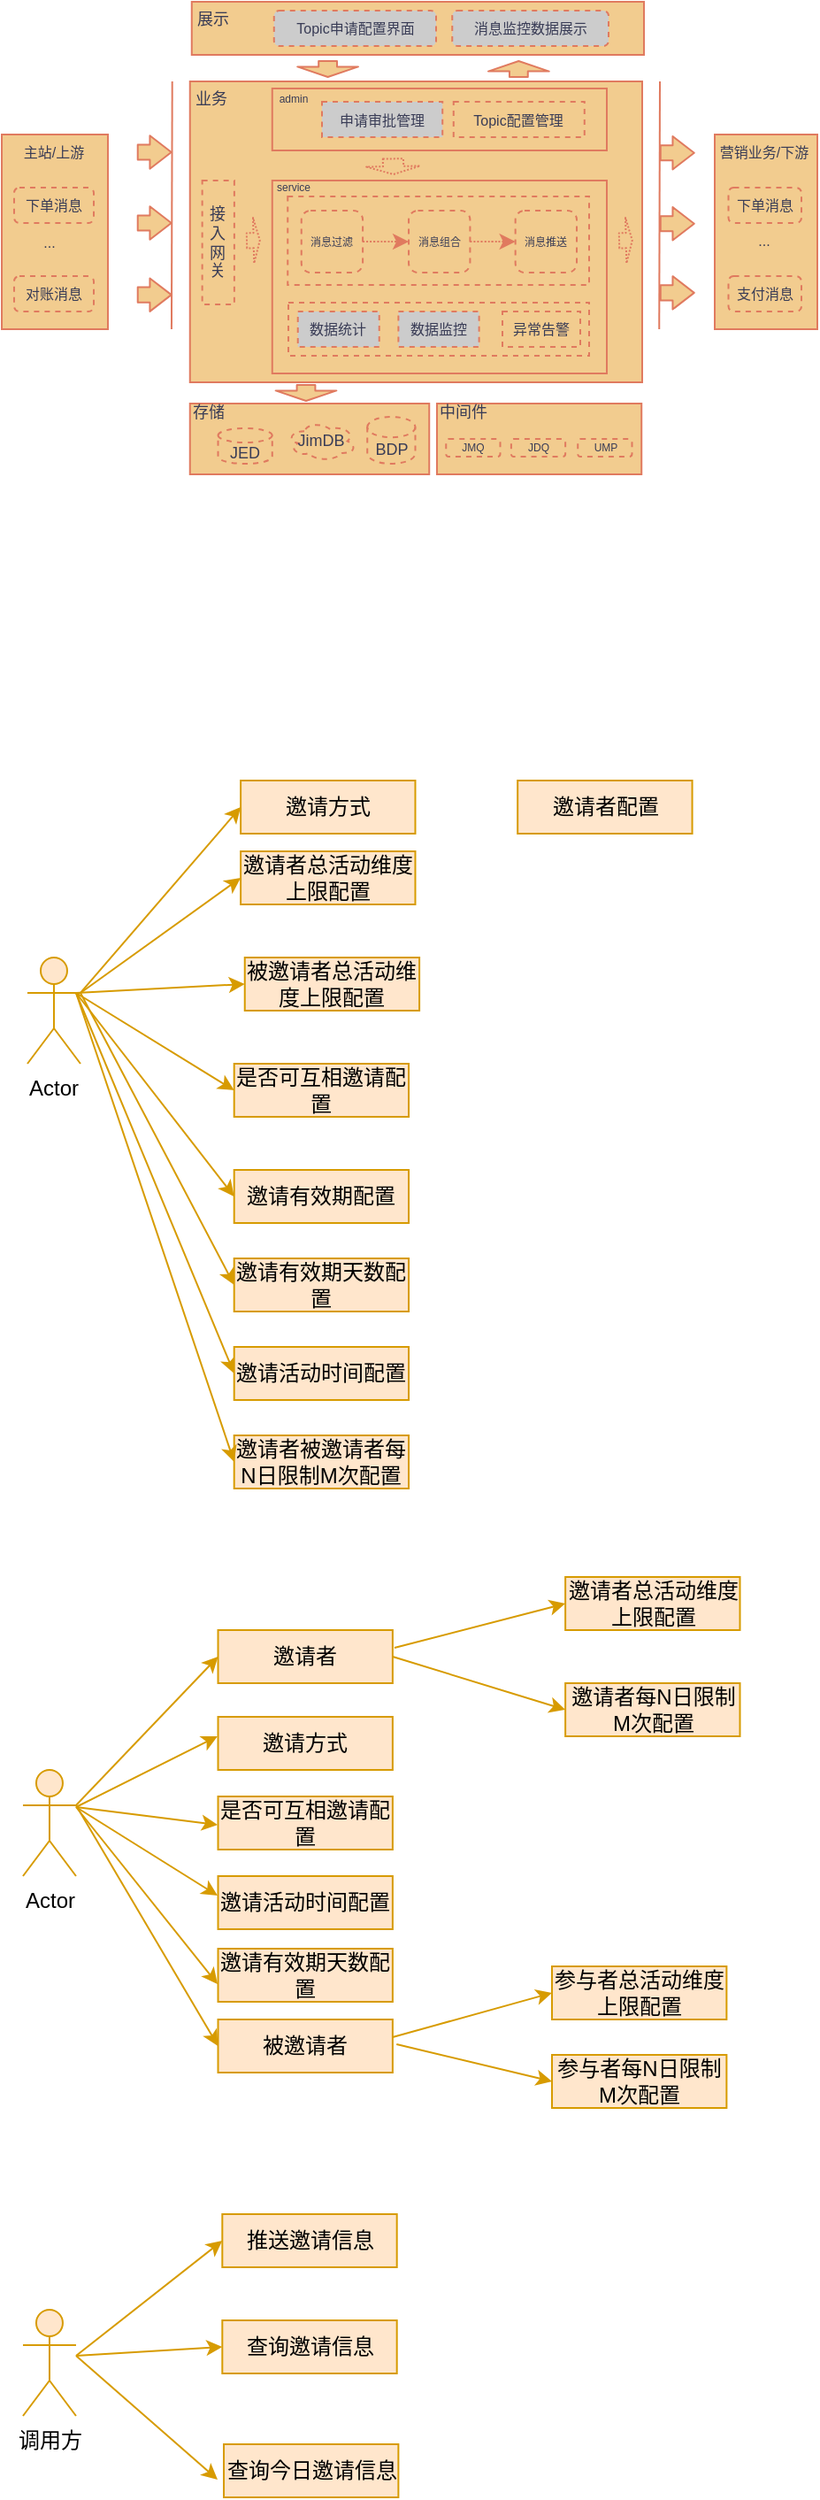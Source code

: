 <mxfile version="14.1.4" type="github" pages="6">
  <diagram id="00P-54HJEhtGAMyTmkvV" name="Page-1">
    <mxGraphModel dx="2249" dy="738" grid="1" gridSize="10" guides="1" tooltips="1" connect="1" arrows="1" fold="1" page="1" pageScale="1" pageWidth="827" pageHeight="1169" math="0" shadow="0">
      <root>
        <mxCell id="0" />
        <mxCell id="1" parent="0" />
        <mxCell id="ifbxvtn-mm2aMzHywDID-1" value="" style="rounded=0;whiteSpace=wrap;html=1;sketch=0;strokeColor=#E07A5F;fillColor=#F2CC8F;fontColor=#393C56;fontSize=9;" parent="1" vertex="1">
          <mxGeometry x="-75.62" y="445" width="255.62" height="170" as="geometry" />
        </mxCell>
        <mxCell id="ifbxvtn-mm2aMzHywDID-2" value="" style="endArrow=none;html=1;strokeColor=#E07A5F;fillColor=#F2CC8F;fontColor=#393C56;fontSize=9;labelBackgroundColor=#F4F1DE;" parent="1" edge="1">
          <mxGeometry width="50" height="50" relative="1" as="geometry">
            <mxPoint x="-86.02" y="585" as="sourcePoint" />
            <mxPoint x="-85.64" y="445" as="targetPoint" />
          </mxGeometry>
        </mxCell>
        <mxCell id="ifbxvtn-mm2aMzHywDID-3" value="" style="rounded=0;whiteSpace=wrap;html=1;sketch=0;strokeColor=#E07A5F;fillColor=#F2CC8F;fontColor=#393C56;fontSize=9;" parent="1" vertex="1">
          <mxGeometry x="-74.62" y="400" width="255.62" height="30" as="geometry" />
        </mxCell>
        <mxCell id="ifbxvtn-mm2aMzHywDID-4" value="" style="rounded=0;whiteSpace=wrap;html=1;sketch=0;strokeColor=#E07A5F;fillColor=#F2CC8F;fontColor=#393C56;fontSize=9;" parent="1" vertex="1">
          <mxGeometry x="64" y="627" width="115.62" height="40" as="geometry" />
        </mxCell>
        <mxCell id="ifbxvtn-mm2aMzHywDID-5" value="JMQ" style="rounded=1;whiteSpace=wrap;html=1;sketch=0;strokeColor=#E07A5F;fillColor=#F2CC8F;fontColor=#393C56;dashed=1;fontSize=6;" parent="1" vertex="1">
          <mxGeometry x="69.13" y="647" width="30.62" height="10" as="geometry" />
        </mxCell>
        <mxCell id="ifbxvtn-mm2aMzHywDID-6" value="" style="rounded=0;whiteSpace=wrap;html=1;sketch=0;strokeColor=#E07A5F;fillColor=#F2CC8F;fontColor=#393C56;fontSize=8;" parent="1" vertex="1">
          <mxGeometry x="-182" y="475" width="60" height="110" as="geometry" />
        </mxCell>
        <mxCell id="ifbxvtn-mm2aMzHywDID-7" value="下单消息" style="rounded=1;whiteSpace=wrap;html=1;dashed=1;sketch=0;strokeColor=#E07A5F;fillColor=#F2CC8F;fontColor=#393C56;fontSize=8;" parent="1" vertex="1">
          <mxGeometry x="-175.02" y="505" width="45.02" height="20" as="geometry" />
        </mxCell>
        <mxCell id="ifbxvtn-mm2aMzHywDID-8" value="对账消息" style="rounded=1;whiteSpace=wrap;html=1;dashed=1;sketch=0;strokeColor=#E07A5F;fillColor=#F2CC8F;fontColor=#393C56;fontSize=8;" parent="1" vertex="1">
          <mxGeometry x="-175.02" y="555" width="45.02" height="20" as="geometry" />
        </mxCell>
        <mxCell id="ifbxvtn-mm2aMzHywDID-9" value="..." style="text;html=1;strokeColor=none;fillColor=none;align=center;verticalAlign=middle;whiteSpace=wrap;rounded=0;dashed=1;sketch=0;fontColor=#393C56;fontSize=8;" parent="1" vertex="1">
          <mxGeometry x="-175.02" y="526" width="40" height="20" as="geometry" />
        </mxCell>
        <mxCell id="ifbxvtn-mm2aMzHywDID-10" value="" style="endArrow=none;html=1;strokeColor=#E07A5F;fillColor=#F2CC8F;fontColor=#393C56;fontSize=9;labelBackgroundColor=#F4F1DE;" parent="1" edge="1">
          <mxGeometry width="50" height="50" relative="1" as="geometry">
            <mxPoint x="189.62" y="585" as="sourcePoint" />
            <mxPoint x="190" y="445" as="targetPoint" />
          </mxGeometry>
        </mxCell>
        <mxCell id="ifbxvtn-mm2aMzHywDID-11" value="" style="rounded=0;whiteSpace=wrap;html=1;sketch=0;strokeColor=#E07A5F;fillColor=#F2CC8F;fontColor=#393C56;fontSize=8;" parent="1" vertex="1">
          <mxGeometry x="221" y="475" width="58" height="110" as="geometry" />
        </mxCell>
        <mxCell id="ifbxvtn-mm2aMzHywDID-12" value="下单消息" style="rounded=1;whiteSpace=wrap;html=1;dashed=1;sketch=0;strokeColor=#E07A5F;fillColor=#F2CC8F;fontColor=#393C56;fontSize=8;" parent="1" vertex="1">
          <mxGeometry x="228.75" y="505" width="41.25" height="20" as="geometry" />
        </mxCell>
        <mxCell id="ifbxvtn-mm2aMzHywDID-13" value="" style="shape=flexArrow;endArrow=classic;html=1;strokeColor=#E07A5F;fillColor=#F2CC8F;fontColor=#393C56;endWidth=9.143;endSize=3.714;width=8.571;fontSize=9;labelBackgroundColor=#F4F1DE;" parent="1" edge="1">
          <mxGeometry width="50" height="50" relative="1" as="geometry">
            <mxPoint x="-105.64" y="525" as="sourcePoint" />
            <mxPoint x="-85.64" y="525" as="targetPoint" />
          </mxGeometry>
        </mxCell>
        <mxCell id="ifbxvtn-mm2aMzHywDID-14" value="" style="shape=flexArrow;endArrow=classic;html=1;strokeColor=#E07A5F;fillColor=#F2CC8F;fontColor=#393C56;endWidth=9.143;endSize=3.714;width=8.571;fontSize=9;labelBackgroundColor=#F4F1DE;" parent="1" edge="1">
          <mxGeometry width="50" height="50" relative="1" as="geometry">
            <mxPoint x="-105.64" y="565.57" as="sourcePoint" />
            <mxPoint x="-85.64" y="565.57" as="targetPoint" />
          </mxGeometry>
        </mxCell>
        <mxCell id="ifbxvtn-mm2aMzHywDID-15" value="" style="shape=flexArrow;endArrow=classic;html=1;strokeColor=#E07A5F;fillColor=#F2CC8F;fontColor=#393C56;endWidth=9.143;endSize=3.714;width=8.571;fontSize=9;labelBackgroundColor=#F4F1DE;" parent="1" edge="1">
          <mxGeometry width="50" height="50" relative="1" as="geometry">
            <mxPoint x="-105.64" y="485" as="sourcePoint" />
            <mxPoint x="-85.64" y="485" as="targetPoint" />
          </mxGeometry>
        </mxCell>
        <mxCell id="ifbxvtn-mm2aMzHywDID-16" value="支付消息" style="rounded=1;whiteSpace=wrap;html=1;dashed=1;sketch=0;strokeColor=#E07A5F;fillColor=#F2CC8F;fontColor=#393C56;fontSize=8;" parent="1" vertex="1">
          <mxGeometry x="228.75" y="555" width="41.25" height="20" as="geometry" />
        </mxCell>
        <mxCell id="ifbxvtn-mm2aMzHywDID-17" value="" style="shape=flexArrow;endArrow=classic;html=1;strokeColor=#E07A5F;fillColor=#F2CC8F;fontColor=#393C56;endWidth=9.143;endSize=3.714;width=8.571;fontSize=9;labelBackgroundColor=#F4F1DE;" parent="1" edge="1">
          <mxGeometry width="50" height="50" relative="1" as="geometry">
            <mxPoint x="189.87" y="485.39" as="sourcePoint" />
            <mxPoint x="209.87" y="485.39" as="targetPoint" />
          </mxGeometry>
        </mxCell>
        <mxCell id="ifbxvtn-mm2aMzHywDID-18" value="" style="shape=flexArrow;endArrow=classic;html=1;strokeColor=#E07A5F;fillColor=#F2CC8F;fontColor=#393C56;endWidth=9.143;endSize=3.714;width=8.571;fontSize=9;labelBackgroundColor=#F4F1DE;" parent="1" edge="1">
          <mxGeometry width="50" height="50" relative="1" as="geometry">
            <mxPoint x="189.87" y="525.39" as="sourcePoint" />
            <mxPoint x="209.87" y="525.39" as="targetPoint" />
          </mxGeometry>
        </mxCell>
        <mxCell id="ifbxvtn-mm2aMzHywDID-19" value="" style="shape=flexArrow;endArrow=classic;html=1;strokeColor=#E07A5F;fillColor=#F2CC8F;fontColor=#393C56;endWidth=9.143;endSize=3.714;width=8.571;fontSize=9;labelBackgroundColor=#F4F1DE;" parent="1" edge="1">
          <mxGeometry width="50" height="50" relative="1" as="geometry">
            <mxPoint x="189.87" y="564.42" as="sourcePoint" />
            <mxPoint x="209.87" y="564.42" as="targetPoint" />
          </mxGeometry>
        </mxCell>
        <mxCell id="ifbxvtn-mm2aMzHywDID-20" value="&lt;font style=&quot;font-size: 8px;&quot;&gt;主站/上游&lt;/font&gt;" style="text;html=1;strokeColor=none;fillColor=none;align=center;verticalAlign=middle;whiteSpace=wrap;rounded=0;dashed=1;sketch=0;fontColor=#393C56;fontSize=8;" parent="1" vertex="1">
          <mxGeometry x="-177.82" y="475" width="50.62" height="20" as="geometry" />
        </mxCell>
        <mxCell id="ifbxvtn-mm2aMzHywDID-21" value="&lt;font style=&quot;font-size: 8px;&quot;&gt;营销业务/下游&lt;br style=&quot;font-size: 8px;&quot;&gt;&lt;/font&gt;" style="text;html=1;strokeColor=none;fillColor=none;align=center;verticalAlign=middle;whiteSpace=wrap;rounded=0;dashed=1;sketch=0;fontColor=#393C56;fontSize=8;" parent="1" vertex="1">
          <mxGeometry x="219.37" y="475" width="60" height="20" as="geometry" />
        </mxCell>
        <mxCell id="ifbxvtn-mm2aMzHywDID-22" value="..." style="text;html=1;strokeColor=none;fillColor=none;align=center;verticalAlign=middle;whiteSpace=wrap;rounded=0;dashed=1;sketch=0;fontColor=#393C56;fontSize=8;" parent="1" vertex="1">
          <mxGeometry x="228.75" y="525" width="40" height="20" as="geometry" />
        </mxCell>
        <mxCell id="ifbxvtn-mm2aMzHywDID-23" value="" style="rounded=0;whiteSpace=wrap;html=1;sketch=0;strokeColor=#E07A5F;fillColor=#F2CC8F;fontColor=#393C56;fontSize=9;" parent="1" vertex="1">
          <mxGeometry x="-75.62" y="627" width="135.24" height="40" as="geometry" />
        </mxCell>
        <mxCell id="ifbxvtn-mm2aMzHywDID-24" value="&lt;font style=&quot;font-size: 9px;&quot;&gt;中间件&lt;/font&gt;" style="text;html=1;strokeColor=none;fillColor=none;align=center;verticalAlign=middle;whiteSpace=wrap;rounded=0;dashed=1;sketch=0;fontColor=#393C56;fontSize=9;" parent="1" vertex="1">
          <mxGeometry x="54" y="627" width="50" height="10" as="geometry" />
        </mxCell>
        <mxCell id="ifbxvtn-mm2aMzHywDID-25" value="&lt;span style=&quot;font-size: 9px;&quot;&gt;存储&lt;/span&gt;" style="text;html=1;strokeColor=none;fillColor=none;align=center;verticalAlign=middle;whiteSpace=wrap;rounded=0;dashed=1;sketch=0;fontColor=#393C56;fontSize=9;" parent="1" vertex="1">
          <mxGeometry x="-89.62" y="627" width="50" height="10" as="geometry" />
        </mxCell>
        <mxCell id="ifbxvtn-mm2aMzHywDID-26" value="JED" style="shape=cylinder3;whiteSpace=wrap;html=1;boundedLbl=1;backgroundOutline=1;size=4.0;rounded=0;dashed=1;sketch=0;strokeColor=#E07A5F;fillColor=#F2CC8F;fontColor=#393C56;fontSize=9;" parent="1" vertex="1">
          <mxGeometry x="-59.74" y="641" width="30.62" height="20" as="geometry" />
        </mxCell>
        <mxCell id="ifbxvtn-mm2aMzHywDID-27" value="JimDB" style="ellipse;shape=cloud;whiteSpace=wrap;html=1;rounded=0;dashed=1;sketch=0;strokeColor=#E07A5F;fillColor=#F2CC8F;fontColor=#393C56;fontSize=9;" parent="1" vertex="1">
          <mxGeometry x="-20.75" y="637" width="39" height="22.5" as="geometry" />
        </mxCell>
        <mxCell id="ifbxvtn-mm2aMzHywDID-28" value="&lt;font style=&quot;font-size: 9px;&quot;&gt;展示&lt;/font&gt;" style="text;html=1;strokeColor=none;fillColor=none;align=center;verticalAlign=middle;whiteSpace=wrap;rounded=0;dashed=1;sketch=0;fontColor=#393C56;fontSize=9;" parent="1" vertex="1">
          <mxGeometry x="-84.62" y="400" width="45" height="20" as="geometry" />
        </mxCell>
        <mxCell id="ifbxvtn-mm2aMzHywDID-29" value="&lt;span style=&quot;font-size: 9px;&quot;&gt;业务&lt;/span&gt;" style="text;html=1;strokeColor=none;fillColor=none;align=center;verticalAlign=middle;whiteSpace=wrap;rounded=0;dashed=1;sketch=0;fontColor=#393C56;fontSize=9;" parent="1" vertex="1">
          <mxGeometry x="-85.62" y="445" width="45" height="20" as="geometry" />
        </mxCell>
        <mxCell id="ifbxvtn-mm2aMzHywDID-30" value="Topic申请配置界面" style="rounded=1;whiteSpace=wrap;html=1;dashed=1;sketch=0;strokeColor=#E07A5F;fontColor=#393C56;fontSize=8;fillColor=#CCCCCC;" parent="1" vertex="1">
          <mxGeometry x="-28.12" y="405" width="91.62" height="20" as="geometry" />
        </mxCell>
        <mxCell id="ifbxvtn-mm2aMzHywDID-31" value="消息监控数据展示" style="rounded=1;whiteSpace=wrap;html=1;dashed=1;sketch=0;strokeColor=#E07A5F;fontColor=#393C56;fontSize=8;fillColor=#CCCCCC;" parent="1" vertex="1">
          <mxGeometry x="72.63" y="405" width="88.37" height="20" as="geometry" />
        </mxCell>
        <mxCell id="ifbxvtn-mm2aMzHywDID-32" value="BDP" style="shape=cylinder3;whiteSpace=wrap;html=1;boundedLbl=1;backgroundOutline=1;size=5.8;rounded=0;dashed=1;sketch=0;strokeColor=#E07A5F;fillColor=#F2CC8F;fontColor=#393C56;fontSize=9;" parent="1" vertex="1">
          <mxGeometry x="24.62" y="634.5" width="27.12" height="26.5" as="geometry" />
        </mxCell>
        <mxCell id="ifbxvtn-mm2aMzHywDID-33" value="&lt;font style=&quot;font-size: 9px;&quot;&gt;接入网关&lt;/font&gt;" style="rounded=0;whiteSpace=wrap;html=1;dashed=1;fillColor=#F2CC8F;strokeColor=#E07A5F;fontColor=#393C56;fontSize=9;" parent="1" vertex="1">
          <mxGeometry x="-68.68" y="501" width="18.12" height="70" as="geometry" />
        </mxCell>
        <mxCell id="ifbxvtn-mm2aMzHywDID-34" value="" style="rounded=0;whiteSpace=wrap;html=1;sketch=0;strokeColor=#E07A5F;fillColor=#F2CC8F;fontSize=9;fontColor=#393C56;" parent="1" vertex="1">
          <mxGeometry x="-29.12" y="449" width="189.12" height="35" as="geometry" />
        </mxCell>
        <mxCell id="ifbxvtn-mm2aMzHywDID-35" value="Topic配置管理" style="whiteSpace=wrap;html=1;dashed=1;fillColor=#F2CC8F;strokeColor=#E07A5F;fontColor=#393C56;fontSize=8;" parent="1" vertex="1">
          <mxGeometry x="73.38" y="456.5" width="74" height="20" as="geometry" />
        </mxCell>
        <mxCell id="ifbxvtn-mm2aMzHywDID-36" value="申请审批管理" style="whiteSpace=wrap;html=1;dashed=1;strokeColor=#E07A5F;fontColor=#393C56;fontSize=8;fillColor=#CCCCCC;" parent="1" vertex="1">
          <mxGeometry x="-1" y="456.5" width="68.12" height="20" as="geometry" />
        </mxCell>
        <mxCell id="ifbxvtn-mm2aMzHywDID-37" value="admin" style="text;html=1;strokeColor=none;fillColor=none;align=center;verticalAlign=middle;whiteSpace=wrap;rounded=0;sketch=0;fontSize=6;fontColor=#393C56;" parent="1" vertex="1">
          <mxGeometry x="-36.62" y="445" width="40" height="20" as="geometry" />
        </mxCell>
        <mxCell id="ifbxvtn-mm2aMzHywDID-38" value="" style="rounded=0;whiteSpace=wrap;html=1;sketch=0;strokeColor=#E07A5F;fillColor=#F2CC8F;fontSize=6;fontColor=#393C56;" parent="1" vertex="1">
          <mxGeometry x="-29.12" y="501" width="189.12" height="109" as="geometry" />
        </mxCell>
        <mxCell id="ifbxvtn-mm2aMzHywDID-39" value="" style="shape=flexArrow;endArrow=classic;html=1;strokeColor=#E07A5F;fillColor=#F2CC8F;fontColor=#393C56;endWidth=16.171;endSize=0.848;width=8.571;fontSize=9;dashed=1;dashPattern=1 1;labelBackgroundColor=#F4F1DE;" parent="1" edge="1">
          <mxGeometry width="50" height="50" relative="1" as="geometry">
            <mxPoint x="-44" y="535" as="sourcePoint" />
            <mxPoint x="-35.62" y="534.8" as="targetPoint" />
            <Array as="points" />
          </mxGeometry>
        </mxCell>
        <mxCell id="ifbxvtn-mm2aMzHywDID-40" value="service" style="text;html=1;strokeColor=none;fillColor=none;align=center;verticalAlign=middle;whiteSpace=wrap;rounded=0;sketch=0;fontSize=6;fontColor=#393C56;" parent="1" vertex="1">
          <mxGeometry x="-36.62" y="495" width="40" height="20" as="geometry" />
        </mxCell>
        <mxCell id="ifbxvtn-mm2aMzHywDID-41" value="" style="shape=flexArrow;endArrow=classic;html=1;strokeColor=#E07A5F;fillColor=#F2CC8F;fontColor=#393C56;endWidth=17.771;endSize=1.168;width=11.6;fontSize=9;dashed=1;dashPattern=1 1;labelBackgroundColor=#F4F1DE;" parent="1" edge="1">
          <mxGeometry width="50" height="50" relative="1" as="geometry">
            <mxPoint x="39.19" y="488.2" as="sourcePoint" />
            <mxPoint x="39.37" y="498" as="targetPoint" />
            <Array as="points" />
          </mxGeometry>
        </mxCell>
        <mxCell id="ifbxvtn-mm2aMzHywDID-42" value="" style="shape=flexArrow;endArrow=classic;html=1;strokeColor=#E07A5F;fillColor=#F2CC8F;fontColor=#393C56;endWidth=16.171;endSize=0.848;width=8.571;fontSize=9;dashed=1;dashPattern=1 1;labelBackgroundColor=#F4F1DE;" parent="1" edge="1">
          <mxGeometry width="50" height="50" relative="1" as="geometry">
            <mxPoint x="166.5" y="535" as="sourcePoint" />
            <mxPoint x="174.88" y="534.8" as="targetPoint" />
            <Array as="points" />
          </mxGeometry>
        </mxCell>
        <mxCell id="ifbxvtn-mm2aMzHywDID-43" value="" style="rounded=0;whiteSpace=wrap;html=1;dashed=1;sketch=0;strokeColor=#E07A5F;fillColor=#F2CC8F;fontSize=6;fontColor=#393C56;" parent="1" vertex="1">
          <mxGeometry x="-20" y="570" width="170" height="30" as="geometry" />
        </mxCell>
        <mxCell id="ifbxvtn-mm2aMzHywDID-44" value="数据统计" style="whiteSpace=wrap;html=1;dashed=1;strokeColor=#E07A5F;fontColor=#393C56;fontSize=8;fillColor=#CCCCCC;" parent="1" vertex="1">
          <mxGeometry x="-14.63" y="575" width="46" height="20" as="geometry" />
        </mxCell>
        <mxCell id="ifbxvtn-mm2aMzHywDID-45" value="数据监控" style="whiteSpace=wrap;html=1;dashed=1;strokeColor=#E07A5F;fontColor=#393C56;fontSize=8;fillColor=#CCCCCC;" parent="1" vertex="1">
          <mxGeometry x="42.19" y="575" width="45.62" height="20" as="geometry" />
        </mxCell>
        <mxCell id="ifbxvtn-mm2aMzHywDID-46" value="异常告警" style="whiteSpace=wrap;html=1;dashed=1;fillColor=#F2CC8F;strokeColor=#E07A5F;fontColor=#393C56;fontSize=8;" parent="1" vertex="1">
          <mxGeometry x="101" y="575" width="44" height="20" as="geometry" />
        </mxCell>
        <mxCell id="ifbxvtn-mm2aMzHywDID-47" value="" style="rounded=0;whiteSpace=wrap;html=1;dashed=1;sketch=0;strokeColor=#E07A5F;fillColor=#F2CC8F;fontSize=6;fontColor=#393C56;" parent="1" vertex="1">
          <mxGeometry x="-20.37" y="510" width="170.37" height="50" as="geometry" />
        </mxCell>
        <mxCell id="ifbxvtn-mm2aMzHywDID-48" value="消息过滤" style="whiteSpace=wrap;html=1;rounded=1;dashed=1;fontSize=6;fontColor=#393C56;strokeColor=#E07A5F;fillColor=#F2CC8F;sketch=0;" parent="1" vertex="1">
          <mxGeometry x="-12.63" y="518" width="34.68" height="35" as="geometry" />
        </mxCell>
        <mxCell id="ifbxvtn-mm2aMzHywDID-49" value="消息组合" style="whiteSpace=wrap;html=1;rounded=1;dashed=1;fontSize=6;fontColor=#393C56;strokeColor=#E07A5F;fillColor=#F2CC8F;sketch=0;" parent="1" vertex="1">
          <mxGeometry x="48.03" y="518" width="34.68" height="35" as="geometry" />
        </mxCell>
        <mxCell id="ifbxvtn-mm2aMzHywDID-50" value="消息推送" style="whiteSpace=wrap;html=1;rounded=1;dashed=1;fontSize=6;fontColor=#393C56;strokeColor=#E07A5F;fillColor=#F2CC8F;sketch=0;" parent="1" vertex="1">
          <mxGeometry x="108.33" y="518" width="34.68" height="35" as="geometry" />
        </mxCell>
        <mxCell id="ifbxvtn-mm2aMzHywDID-51" style="edgeStyle=elbowEdgeStyle;rounded=1;sketch=0;orthogonalLoop=1;jettySize=auto;elbow=vertical;html=1;dashed=1;dashPattern=1 1;strokeColor=#E07A5F;fillColor=#F2CC8F;fontSize=6;fontColor=#393C56;labelBackgroundColor=#F4F1DE;" parent="1" source="ifbxvtn-mm2aMzHywDID-48" target="ifbxvtn-mm2aMzHywDID-49" edge="1">
          <mxGeometry relative="1" as="geometry" />
        </mxCell>
        <mxCell id="ifbxvtn-mm2aMzHywDID-52" style="edgeStyle=elbowEdgeStyle;rounded=1;sketch=0;orthogonalLoop=1;jettySize=auto;elbow=vertical;html=1;entryX=0;entryY=0.5;entryDx=0;entryDy=0;dashed=1;dashPattern=1 1;strokeColor=#E07A5F;fillColor=#F2CC8F;fontSize=6;fontColor=#393C56;labelBackgroundColor=#F4F1DE;" parent="1" source="ifbxvtn-mm2aMzHywDID-49" target="ifbxvtn-mm2aMzHywDID-50" edge="1">
          <mxGeometry relative="1" as="geometry" />
        </mxCell>
        <mxCell id="ifbxvtn-mm2aMzHywDID-53" value="JDQ" style="rounded=1;whiteSpace=wrap;html=1;sketch=0;strokeColor=#E07A5F;fillColor=#F2CC8F;fontColor=#393C56;dashed=1;fontSize=6;" parent="1" vertex="1">
          <mxGeometry x="105.95" y="647" width="30.62" height="10" as="geometry" />
        </mxCell>
        <mxCell id="ifbxvtn-mm2aMzHywDID-54" value="UMP" style="rounded=1;whiteSpace=wrap;html=1;sketch=0;strokeColor=#E07A5F;fillColor=#F2CC8F;fontColor=#393C56;dashed=1;fontSize=6;" parent="1" vertex="1">
          <mxGeometry x="143.62" y="647" width="30.62" height="10" as="geometry" />
        </mxCell>
        <mxCell id="ifbxvtn-mm2aMzHywDID-55" value="" style="shape=flexArrow;endArrow=classic;html=1;strokeColor=#E07A5F;fillColor=#F2CC8F;fontColor=#393C56;endWidth=22.971;endSize=1.6;width=10.4;fontSize=9;labelBackgroundColor=#F4F1DE;" parent="1" edge="1">
          <mxGeometry width="50" height="50" relative="1" as="geometry">
            <mxPoint x="-10" y="616" as="sourcePoint" />
            <mxPoint x="-10" y="626" as="targetPoint" />
          </mxGeometry>
        </mxCell>
        <mxCell id="ifbxvtn-mm2aMzHywDID-56" value="" style="shape=flexArrow;endArrow=classic;html=1;strokeColor=#E07A5F;fillColor=#F2CC8F;fontColor=#393C56;endWidth=22.971;endSize=1.6;width=10.4;fontSize=9;labelBackgroundColor=#F4F1DE;" parent="1" edge="1">
          <mxGeometry width="50" height="50" relative="1" as="geometry">
            <mxPoint x="2.3" y="433" as="sourcePoint" />
            <mxPoint x="2.3" y="443" as="targetPoint" />
          </mxGeometry>
        </mxCell>
        <mxCell id="ifbxvtn-mm2aMzHywDID-57" value="" style="shape=flexArrow;endArrow=classic;html=1;strokeColor=#E07A5F;fillColor=#F2CC8F;fontColor=#393C56;endWidth=22.971;endSize=1.6;width=10.4;fontSize=9;labelBackgroundColor=#F4F1DE;" parent="1" edge="1">
          <mxGeometry width="50" height="50" relative="1" as="geometry">
            <mxPoint x="110.18" y="443" as="sourcePoint" />
            <mxPoint x="110.18" y="433" as="targetPoint" />
          </mxGeometry>
        </mxCell>
        <mxCell id="224-XV-hpoEzV4qwYUxY-1" value="Actor" style="shape=umlActor;verticalLabelPosition=bottom;verticalAlign=top;html=1;fillColor=#ffe6cc;strokeColor=#d79b00;" parent="1" vertex="1">
          <mxGeometry x="-167.51" y="940" width="30" height="60" as="geometry" />
        </mxCell>
        <mxCell id="224-XV-hpoEzV4qwYUxY-2" value="" style="endArrow=classic;html=1;exitX=1;exitY=0.333;exitDx=0;exitDy=0;exitPerimeter=0;fillColor=#ffe6cc;strokeColor=#d79b00;entryX=0;entryY=0.5;entryDx=0;entryDy=0;" parent="1" source="224-XV-hpoEzV4qwYUxY-1" target="224-XV-hpoEzV4qwYUxY-3" edge="1">
          <mxGeometry width="50" height="50" relative="1" as="geometry">
            <mxPoint x="-130" y="970" as="sourcePoint" />
            <mxPoint x="-70" y="890" as="targetPoint" />
          </mxGeometry>
        </mxCell>
        <mxCell id="224-XV-hpoEzV4qwYUxY-3" value="邀请者总活动维度上限配置" style="rounded=0;whiteSpace=wrap;html=1;fillColor=#ffe6cc;strokeColor=#d79b00;" parent="1" vertex="1">
          <mxGeometry x="-46.94" y="880" width="98.68" height="30" as="geometry" />
        </mxCell>
        <mxCell id="224-XV-hpoEzV4qwYUxY-4" value="被邀请者总活动维度上限配置" style="rounded=0;whiteSpace=wrap;html=1;fillColor=#ffe6cc;strokeColor=#d79b00;" parent="1" vertex="1">
          <mxGeometry x="-44.63" y="940" width="98.68" height="30" as="geometry" />
        </mxCell>
        <mxCell id="224-XV-hpoEzV4qwYUxY-5" value="" style="endArrow=classic;html=1;fillColor=#ffe6cc;strokeColor=#d79b00;entryX=0;entryY=0.5;entryDx=0;entryDy=0;" parent="1" target="224-XV-hpoEzV4qwYUxY-4" edge="1">
          <mxGeometry width="50" height="50" relative="1" as="geometry">
            <mxPoint x="-140" y="960" as="sourcePoint" />
            <mxPoint x="-36.94" y="885" as="targetPoint" />
          </mxGeometry>
        </mxCell>
        <mxCell id="224-XV-hpoEzV4qwYUxY-6" value="" style="endArrow=classic;html=1;fillColor=#ffe6cc;strokeColor=#d79b00;entryX=0;entryY=0.5;entryDx=0;entryDy=0;" parent="1" target="224-XV-hpoEzV4qwYUxY-7" edge="1">
          <mxGeometry width="50" height="50" relative="1" as="geometry">
            <mxPoint x="-140" y="960" as="sourcePoint" />
            <mxPoint x="-60" y="1020" as="targetPoint" />
          </mxGeometry>
        </mxCell>
        <mxCell id="224-XV-hpoEzV4qwYUxY-7" value="是否可互相邀请配置" style="rounded=0;whiteSpace=wrap;html=1;fillColor=#ffe6cc;strokeColor=#d79b00;" parent="1" vertex="1">
          <mxGeometry x="-50.65" y="1000" width="98.68" height="30" as="geometry" />
        </mxCell>
        <mxCell id="224-XV-hpoEzV4qwYUxY-8" value="" style="endArrow=classic;html=1;fillColor=#ffe6cc;strokeColor=#d79b00;entryX=0;entryY=0.5;entryDx=0;entryDy=0;" parent="1" target="224-XV-hpoEzV4qwYUxY-9" edge="1">
          <mxGeometry width="50" height="50" relative="1" as="geometry">
            <mxPoint x="-140" y="960" as="sourcePoint" />
            <mxPoint x="-60" y="1070" as="targetPoint" />
          </mxGeometry>
        </mxCell>
        <mxCell id="224-XV-hpoEzV4qwYUxY-9" value="邀请有效期配置" style="rounded=0;whiteSpace=wrap;html=1;fillColor=#ffe6cc;strokeColor=#d79b00;" parent="1" vertex="1">
          <mxGeometry x="-50.65" y="1060" width="98.68" height="30" as="geometry" />
        </mxCell>
        <mxCell id="224-XV-hpoEzV4qwYUxY-10" value="" style="endArrow=classic;html=1;fillColor=#ffe6cc;strokeColor=#d79b00;exitX=1;exitY=0.333;exitDx=0;exitDy=0;exitPerimeter=0;entryX=0;entryY=0.5;entryDx=0;entryDy=0;" parent="1" source="224-XV-hpoEzV4qwYUxY-1" target="224-XV-hpoEzV4qwYUxY-11" edge="1">
          <mxGeometry width="50" height="50" relative="1" as="geometry">
            <mxPoint x="-130" y="970" as="sourcePoint" />
            <mxPoint x="-50" y="1130" as="targetPoint" />
          </mxGeometry>
        </mxCell>
        <mxCell id="224-XV-hpoEzV4qwYUxY-11" value="邀请有效期天数配置" style="rounded=0;whiteSpace=wrap;html=1;fillColor=#ffe6cc;strokeColor=#d79b00;" parent="1" vertex="1">
          <mxGeometry x="-50.65" y="1110" width="98.68" height="30" as="geometry" />
        </mxCell>
        <mxCell id="224-XV-hpoEzV4qwYUxY-12" value="" style="endArrow=classic;html=1;fillColor=#ffe6cc;strokeColor=#d79b00;entryX=0;entryY=0.5;entryDx=0;entryDy=0;" parent="1" target="224-XV-hpoEzV4qwYUxY-13" edge="1">
          <mxGeometry width="50" height="50" relative="1" as="geometry">
            <mxPoint x="-140" y="960" as="sourcePoint" />
            <mxPoint x="-60" y="1160" as="targetPoint" />
          </mxGeometry>
        </mxCell>
        <mxCell id="224-XV-hpoEzV4qwYUxY-13" value="邀请活动时间配置" style="rounded=0;whiteSpace=wrap;html=1;fillColor=#ffe6cc;strokeColor=#d79b00;" parent="1" vertex="1">
          <mxGeometry x="-50.65" y="1160" width="98.68" height="30" as="geometry" />
        </mxCell>
        <mxCell id="224-XV-hpoEzV4qwYUxY-14" value="" style="endArrow=classic;html=1;exitX=1;exitY=0.333;exitDx=0;exitDy=0;exitPerimeter=0;fillColor=#ffe6cc;strokeColor=#d79b00;entryX=0;entryY=0.5;entryDx=0;entryDy=0;" parent="1" source="224-XV-hpoEzV4qwYUxY-1" target="224-XV-hpoEzV4qwYUxY-15" edge="1">
          <mxGeometry width="50" height="50" relative="1" as="geometry">
            <mxPoint x="-127.51" y="970" as="sourcePoint" />
            <mxPoint x="-40" y="860" as="targetPoint" />
          </mxGeometry>
        </mxCell>
        <mxCell id="224-XV-hpoEzV4qwYUxY-15" value="邀请方式" style="rounded=0;whiteSpace=wrap;html=1;fillColor=#ffe6cc;strokeColor=#d79b00;" parent="1" vertex="1">
          <mxGeometry x="-46.94" y="840" width="98.68" height="30" as="geometry" />
        </mxCell>
        <mxCell id="224-XV-hpoEzV4qwYUxY-16" value="邀请者被邀请者每N日限制M次配置" style="rounded=0;whiteSpace=wrap;html=1;fillColor=#ffe6cc;strokeColor=#d79b00;" parent="1" vertex="1">
          <mxGeometry x="-50.65" y="1210" width="98.68" height="30" as="geometry" />
        </mxCell>
        <mxCell id="224-XV-hpoEzV4qwYUxY-17" value="" style="endArrow=classic;html=1;fillColor=#ffe6cc;strokeColor=#d79b00;entryX=0;entryY=0.5;entryDx=0;entryDy=0;" parent="1" target="224-XV-hpoEzV4qwYUxY-16" edge="1">
          <mxGeometry width="50" height="50" relative="1" as="geometry">
            <mxPoint x="-140" y="960" as="sourcePoint" />
            <mxPoint x="-40.65" y="1185" as="targetPoint" />
          </mxGeometry>
        </mxCell>
        <mxCell id="224-XV-hpoEzV4qwYUxY-19" value="邀请者配置" style="rounded=0;whiteSpace=wrap;html=1;fillColor=#ffe6cc;strokeColor=#d79b00;" parent="1" vertex="1">
          <mxGeometry x="109.59" y="840" width="98.68" height="30" as="geometry" />
        </mxCell>
        <mxCell id="224-XV-hpoEzV4qwYUxY-20" value="Actor" style="shape=umlActor;verticalLabelPosition=bottom;verticalAlign=top;html=1;fillColor=#ffe6cc;strokeColor=#d79b00;" parent="1" vertex="1">
          <mxGeometry x="-170.02" y="1399" width="30" height="60" as="geometry" />
        </mxCell>
        <mxCell id="224-XV-hpoEzV4qwYUxY-33" value="" style="endArrow=classic;html=1;exitX=1;exitY=0.333;exitDx=0;exitDy=0;exitPerimeter=0;fillColor=#ffe6cc;strokeColor=#d79b00;entryX=0;entryY=0.5;entryDx=0;entryDy=0;" parent="1" source="224-XV-hpoEzV4qwYUxY-20" target="224-XV-hpoEzV4qwYUxY-34" edge="1">
          <mxGeometry width="50" height="50" relative="1" as="geometry">
            <mxPoint x="-122.51" y="1429" as="sourcePoint" />
            <mxPoint x="-35" y="1319" as="targetPoint" />
          </mxGeometry>
        </mxCell>
        <mxCell id="224-XV-hpoEzV4qwYUxY-34" value="邀请者" style="rounded=0;whiteSpace=wrap;html=1;fillColor=#ffe6cc;strokeColor=#d79b00;" parent="1" vertex="1">
          <mxGeometry x="-59.74" y="1320" width="98.68" height="30" as="geometry" />
        </mxCell>
        <mxCell id="224-XV-hpoEzV4qwYUxY-35" value="" style="endArrow=classic;html=1;fillColor=#ffe6cc;strokeColor=#d79b00;exitX=1;exitY=0.333;exitDx=0;exitDy=0;exitPerimeter=0;entryX=0;entryY=0.5;entryDx=0;entryDy=0;" parent="1" source="224-XV-hpoEzV4qwYUxY-20" target="224-XV-hpoEzV4qwYUxY-37" edge="1">
          <mxGeometry width="50" height="50" relative="1" as="geometry">
            <mxPoint x="-135" y="1419" as="sourcePoint" />
            <mxPoint x="-60" y="1500" as="targetPoint" />
          </mxGeometry>
        </mxCell>
        <mxCell id="224-XV-hpoEzV4qwYUxY-37" value="被邀请者" style="rounded=0;whiteSpace=wrap;html=1;fillColor=#ffe6cc;strokeColor=#d79b00;" parent="1" vertex="1">
          <mxGeometry x="-59.74" y="1540" width="98.68" height="30" as="geometry" />
        </mxCell>
        <mxCell id="224-XV-hpoEzV4qwYUxY-38" value="邀请者总活动维度上限配置" style="rounded=0;whiteSpace=wrap;html=1;fillColor=#ffe6cc;strokeColor=#d79b00;" parent="1" vertex="1">
          <mxGeometry x="136.57" y="1290" width="98.68" height="30" as="geometry" />
        </mxCell>
        <mxCell id="224-XV-hpoEzV4qwYUxY-39" value="邀请者每N日限制M次配置" style="rounded=0;whiteSpace=wrap;html=1;fillColor=#ffe6cc;strokeColor=#d79b00;" parent="1" vertex="1">
          <mxGeometry x="136.57" y="1350" width="98.68" height="30" as="geometry" />
        </mxCell>
        <mxCell id="224-XV-hpoEzV4qwYUxY-43" value="" style="endArrow=classic;html=1;fillColor=#ffe6cc;strokeColor=#d79b00;entryX=0;entryY=0.5;entryDx=0;entryDy=0;" parent="1" target="224-XV-hpoEzV4qwYUxY-38" edge="1">
          <mxGeometry width="50" height="50" relative="1" as="geometry">
            <mxPoint x="40" y="1330" as="sourcePoint" />
            <mxPoint x="-46.49" y="1394" as="targetPoint" />
          </mxGeometry>
        </mxCell>
        <mxCell id="224-XV-hpoEzV4qwYUxY-44" value="" style="endArrow=classic;html=1;fillColor=#ffe6cc;strokeColor=#d79b00;entryX=0;entryY=0.5;entryDx=0;entryDy=0;exitX=1;exitY=0.5;exitDx=0;exitDy=0;" parent="1" source="224-XV-hpoEzV4qwYUxY-34" target="224-XV-hpoEzV4qwYUxY-39" edge="1">
          <mxGeometry width="50" height="50" relative="1" as="geometry">
            <mxPoint x="50" y="1390" as="sourcePoint" />
            <mxPoint x="140.07" y="1365" as="targetPoint" />
          </mxGeometry>
        </mxCell>
        <mxCell id="224-XV-hpoEzV4qwYUxY-45" value="参与者总活动维度上限配置" style="rounded=0;whiteSpace=wrap;html=1;fillColor=#ffe6cc;strokeColor=#d79b00;" parent="1" vertex="1">
          <mxGeometry x="129.01" y="1510" width="98.68" height="30" as="geometry" />
        </mxCell>
        <mxCell id="224-XV-hpoEzV4qwYUxY-46" value="参与者每N日限制M次配置" style="rounded=0;whiteSpace=wrap;html=1;fillColor=#ffe6cc;strokeColor=#d79b00;" parent="1" vertex="1">
          <mxGeometry x="129.01" y="1560" width="98.68" height="30" as="geometry" />
        </mxCell>
        <mxCell id="224-XV-hpoEzV4qwYUxY-47" value="" style="endArrow=classic;html=1;fillColor=#ffe6cc;strokeColor=#d79b00;entryX=0;entryY=0.5;entryDx=0;entryDy=0;" parent="1" target="224-XV-hpoEzV4qwYUxY-45" edge="1">
          <mxGeometry width="50" height="50" relative="1" as="geometry">
            <mxPoint x="38.94" y="1550" as="sourcePoint" />
            <mxPoint x="-47.55" y="1564" as="targetPoint" />
          </mxGeometry>
        </mxCell>
        <mxCell id="224-XV-hpoEzV4qwYUxY-48" value="" style="endArrow=classic;html=1;fillColor=#ffe6cc;strokeColor=#d79b00;entryX=0;entryY=0.5;entryDx=0;entryDy=0;exitX=1;exitY=0.5;exitDx=0;exitDy=0;" parent="1" target="224-XV-hpoEzV4qwYUxY-46" edge="1">
          <mxGeometry width="50" height="50" relative="1" as="geometry">
            <mxPoint x="41.13" y="1554" as="sourcePoint" />
            <mxPoint x="139.01" y="1535" as="targetPoint" />
          </mxGeometry>
        </mxCell>
        <mxCell id="224-XV-hpoEzV4qwYUxY-49" value="是否可互相邀请配置" style="rounded=0;whiteSpace=wrap;html=1;fillColor=#ffe6cc;strokeColor=#d79b00;" parent="1" vertex="1">
          <mxGeometry x="-59.74" y="1414" width="98.68" height="30" as="geometry" />
        </mxCell>
        <mxCell id="224-XV-hpoEzV4qwYUxY-50" value="" style="endArrow=classic;html=1;fillColor=#ffe6cc;strokeColor=#d79b00;" parent="1" edge="1">
          <mxGeometry width="50" height="50" relative="1" as="geometry">
            <mxPoint x="-140" y="1420" as="sourcePoint" />
            <mxPoint x="-60" y="1430" as="targetPoint" />
          </mxGeometry>
        </mxCell>
        <mxCell id="224-XV-hpoEzV4qwYUxY-51" value="邀请活动时间配置" style="rounded=0;whiteSpace=wrap;html=1;fillColor=#ffe6cc;strokeColor=#d79b00;" parent="1" vertex="1">
          <mxGeometry x="-59.74" y="1459" width="98.68" height="30" as="geometry" />
        </mxCell>
        <mxCell id="224-XV-hpoEzV4qwYUxY-52" value="" style="endArrow=classic;html=1;fillColor=#ffe6cc;strokeColor=#d79b00;" parent="1" edge="1">
          <mxGeometry width="50" height="50" relative="1" as="geometry">
            <mxPoint x="-140" y="1420" as="sourcePoint" />
            <mxPoint x="-60" y="1470" as="targetPoint" />
          </mxGeometry>
        </mxCell>
        <mxCell id="224-XV-hpoEzV4qwYUxY-53" value="邀请有效期天数配置" style="rounded=0;whiteSpace=wrap;html=1;fillColor=#ffe6cc;strokeColor=#d79b00;" parent="1" vertex="1">
          <mxGeometry x="-59.74" y="1500" width="98.68" height="30" as="geometry" />
        </mxCell>
        <mxCell id="224-XV-hpoEzV4qwYUxY-54" value="" style="endArrow=classic;html=1;fillColor=#ffe6cc;strokeColor=#d79b00;" parent="1" edge="1">
          <mxGeometry width="50" height="50" relative="1" as="geometry">
            <mxPoint x="-140" y="1420" as="sourcePoint" />
            <mxPoint x="-60" y="1520" as="targetPoint" />
          </mxGeometry>
        </mxCell>
        <mxCell id="224-XV-hpoEzV4qwYUxY-55" value="邀请方式" style="rounded=0;whiteSpace=wrap;html=1;fillColor=#ffe6cc;strokeColor=#d79b00;" parent="1" vertex="1">
          <mxGeometry x="-59.74" y="1369" width="98.68" height="30" as="geometry" />
        </mxCell>
        <mxCell id="224-XV-hpoEzV4qwYUxY-56" value="" style="endArrow=classic;html=1;fillColor=#ffe6cc;strokeColor=#d79b00;" parent="1" edge="1">
          <mxGeometry width="50" height="50" relative="1" as="geometry">
            <mxPoint x="-140" y="1420" as="sourcePoint" />
            <mxPoint x="-60" y="1380" as="targetPoint" />
          </mxGeometry>
        </mxCell>
        <mxCell id="224-XV-hpoEzV4qwYUxY-57" value="调用方" style="shape=umlActor;verticalLabelPosition=bottom;verticalAlign=top;html=1;fillColor=#ffe6cc;strokeColor=#d79b00;" parent="1" vertex="1">
          <mxGeometry x="-170.02" y="1704" width="30" height="60" as="geometry" />
        </mxCell>
        <mxCell id="224-XV-hpoEzV4qwYUxY-60" value="推送邀请信息" style="rounded=0;whiteSpace=wrap;html=1;fillColor=#ffe6cc;strokeColor=#d79b00;" parent="1" vertex="1">
          <mxGeometry x="-57.34" y="1650" width="98.68" height="30" as="geometry" />
        </mxCell>
        <mxCell id="224-XV-hpoEzV4qwYUxY-61" value="查询邀请信息" style="rounded=0;whiteSpace=wrap;html=1;fillColor=#ffe6cc;strokeColor=#d79b00;" parent="1" vertex="1">
          <mxGeometry x="-57.34" y="1710" width="98.68" height="30" as="geometry" />
        </mxCell>
        <mxCell id="224-XV-hpoEzV4qwYUxY-62" value="查询今日邀请信息" style="rounded=0;whiteSpace=wrap;html=1;fillColor=#ffe6cc;strokeColor=#d79b00;" parent="1" vertex="1">
          <mxGeometry x="-56.49" y="1780" width="98.68" height="30" as="geometry" />
        </mxCell>
        <mxCell id="224-XV-hpoEzV4qwYUxY-63" value="" style="endArrow=classic;html=1;fillColor=#ffe6cc;strokeColor=#d79b00;entryX=0;entryY=0.5;entryDx=0;entryDy=0;" parent="1" target="224-XV-hpoEzV4qwYUxY-60" edge="1">
          <mxGeometry width="50" height="50" relative="1" as="geometry">
            <mxPoint x="-140" y="1730" as="sourcePoint" />
            <mxPoint x="-60" y="1670" as="targetPoint" />
          </mxGeometry>
        </mxCell>
        <mxCell id="224-XV-hpoEzV4qwYUxY-64" value="" style="endArrow=classic;html=1;fillColor=#ffe6cc;strokeColor=#d79b00;entryX=0;entryY=0.5;entryDx=0;entryDy=0;" parent="1" target="224-XV-hpoEzV4qwYUxY-61" edge="1">
          <mxGeometry width="50" height="50" relative="1" as="geometry">
            <mxPoint x="-140" y="1730" as="sourcePoint" />
            <mxPoint x="-47.34" y="1675" as="targetPoint" />
          </mxGeometry>
        </mxCell>
        <mxCell id="224-XV-hpoEzV4qwYUxY-65" value="" style="endArrow=classic;html=1;fillColor=#ffe6cc;strokeColor=#d79b00;" parent="1" edge="1">
          <mxGeometry width="50" height="50" relative="1" as="geometry">
            <mxPoint x="-140" y="1730" as="sourcePoint" />
            <mxPoint x="-60" y="1800" as="targetPoint" />
          </mxGeometry>
        </mxCell>
      </root>
    </mxGraphModel>
  </diagram>
  <diagram id="gVY-AT63wsiWXdXRgZne" name="Page-2">
    <mxGraphModel dx="2249" dy="-431" grid="1" gridSize="10" guides="1" tooltips="1" connect="1" arrows="1" fold="1" page="1" pageScale="1" pageWidth="827" pageHeight="1169" background="#FFF4C3" math="0" shadow="1">
      <root>
        <mxCell id="lI8WHoyMWOqi51FoMHjr-0" />
        <mxCell id="lI8WHoyMWOqi51FoMHjr-1" parent="lI8WHoyMWOqi51FoMHjr-0" />
        <mxCell id="tp4leVK_0n_E3X04gzuz-0" value="Actor" style="shape=umlActor;verticalLabelPosition=bottom;verticalAlign=top;html=1;fillColor=#ffe6cc;strokeColor=#d79b00;" parent="lI8WHoyMWOqi51FoMHjr-1" vertex="1">
          <mxGeometry x="-170.02" y="1399" width="30" height="60" as="geometry" />
        </mxCell>
        <mxCell id="tp4leVK_0n_E3X04gzuz-1" value="" style="endArrow=classic;html=1;exitX=1;exitY=0.333;exitDx=0;exitDy=0;exitPerimeter=0;fillColor=#ffe6cc;strokeColor=#d79b00;entryX=0;entryY=0.5;entryDx=0;entryDy=0;" parent="lI8WHoyMWOqi51FoMHjr-1" source="tp4leVK_0n_E3X04gzuz-0" target="tp4leVK_0n_E3X04gzuz-2" edge="1">
          <mxGeometry width="50" height="50" relative="1" as="geometry">
            <mxPoint x="-122.51" y="1429" as="sourcePoint" />
            <mxPoint x="-35" y="1319" as="targetPoint" />
          </mxGeometry>
        </mxCell>
        <mxCell id="tp4leVK_0n_E3X04gzuz-2" value="邀请者" style="rounded=0;whiteSpace=wrap;html=1;fillColor=#ffe6cc;strokeColor=#d79b00;" parent="lI8WHoyMWOqi51FoMHjr-1" vertex="1">
          <mxGeometry x="-59.74" y="1269" width="98.68" height="30" as="geometry" />
        </mxCell>
        <mxCell id="tp4leVK_0n_E3X04gzuz-3" value="" style="endArrow=classic;html=1;fillColor=#ffe6cc;strokeColor=#d79b00;exitX=1;exitY=0.333;exitDx=0;exitDy=0;exitPerimeter=0;entryX=0;entryY=0.5;entryDx=0;entryDy=0;" parent="lI8WHoyMWOqi51FoMHjr-1" source="tp4leVK_0n_E3X04gzuz-0" target="tp4leVK_0n_E3X04gzuz-4" edge="1">
          <mxGeometry width="50" height="50" relative="1" as="geometry">
            <mxPoint x="-135" y="1419" as="sourcePoint" />
            <mxPoint x="-60" y="1500" as="targetPoint" />
          </mxGeometry>
        </mxCell>
        <mxCell id="tp4leVK_0n_E3X04gzuz-4" value="被邀请者" style="rounded=0;whiteSpace=wrap;html=1;fillColor=#ffe6cc;strokeColor=#d79b00;" parent="lI8WHoyMWOqi51FoMHjr-1" vertex="1">
          <mxGeometry x="-59.74" y="1540" width="98.68" height="30" as="geometry" />
        </mxCell>
        <mxCell id="tp4leVK_0n_E3X04gzuz-5" value="邀请者总活动维度上限配置" style="rounded=0;whiteSpace=wrap;html=1;fillColor=#ffe6cc;strokeColor=#d79b00;" parent="lI8WHoyMWOqi51FoMHjr-1" vertex="1">
          <mxGeometry x="136.57" y="1239" width="98.68" height="30" as="geometry" />
        </mxCell>
        <mxCell id="tp4leVK_0n_E3X04gzuz-6" value="邀请者每N日限制M次配置" style="rounded=0;whiteSpace=wrap;html=1;fillColor=#ffe6cc;strokeColor=#d79b00;" parent="lI8WHoyMWOqi51FoMHjr-1" vertex="1">
          <mxGeometry x="136.57" y="1299" width="98.68" height="30" as="geometry" />
        </mxCell>
        <mxCell id="tp4leVK_0n_E3X04gzuz-7" value="" style="endArrow=classic;html=1;fillColor=#ffe6cc;strokeColor=#d79b00;entryX=0;entryY=0.5;entryDx=0;entryDy=0;" parent="lI8WHoyMWOqi51FoMHjr-1" target="tp4leVK_0n_E3X04gzuz-5" edge="1">
          <mxGeometry width="50" height="50" relative="1" as="geometry">
            <mxPoint x="40" y="1279" as="sourcePoint" />
            <mxPoint x="-46.49" y="1343" as="targetPoint" />
          </mxGeometry>
        </mxCell>
        <mxCell id="tp4leVK_0n_E3X04gzuz-8" value="" style="endArrow=classic;html=1;fillColor=#ffe6cc;strokeColor=#d79b00;entryX=0;entryY=0.5;entryDx=0;entryDy=0;exitX=1;exitY=0.5;exitDx=0;exitDy=0;" parent="lI8WHoyMWOqi51FoMHjr-1" source="tp4leVK_0n_E3X04gzuz-2" target="tp4leVK_0n_E3X04gzuz-6" edge="1">
          <mxGeometry width="50" height="50" relative="1" as="geometry">
            <mxPoint x="50" y="1339" as="sourcePoint" />
            <mxPoint x="140.07" y="1314" as="targetPoint" />
          </mxGeometry>
        </mxCell>
        <mxCell id="tp4leVK_0n_E3X04gzuz-9" value="参与者总活动维度上限配置" style="rounded=0;whiteSpace=wrap;html=1;fillColor=#ffe6cc;strokeColor=#d79b00;" parent="lI8WHoyMWOqi51FoMHjr-1" vertex="1">
          <mxGeometry x="129.01" y="1510" width="98.68" height="30" as="geometry" />
        </mxCell>
        <mxCell id="tp4leVK_0n_E3X04gzuz-10" value="参与者每N日限制M次配置" style="rounded=0;whiteSpace=wrap;html=1;fillColor=#ffe6cc;strokeColor=#d79b00;" parent="lI8WHoyMWOqi51FoMHjr-1" vertex="1">
          <mxGeometry x="129.01" y="1560" width="98.68" height="30" as="geometry" />
        </mxCell>
        <mxCell id="tp4leVK_0n_E3X04gzuz-11" value="" style="endArrow=classic;html=1;fillColor=#ffe6cc;strokeColor=#d79b00;entryX=0;entryY=0.5;entryDx=0;entryDy=0;" parent="lI8WHoyMWOqi51FoMHjr-1" target="tp4leVK_0n_E3X04gzuz-9" edge="1">
          <mxGeometry width="50" height="50" relative="1" as="geometry">
            <mxPoint x="38.94" y="1550" as="sourcePoint" />
            <mxPoint x="-47.55" y="1564" as="targetPoint" />
          </mxGeometry>
        </mxCell>
        <mxCell id="tp4leVK_0n_E3X04gzuz-12" value="" style="endArrow=classic;html=1;fillColor=#ffe6cc;strokeColor=#d79b00;entryX=0;entryY=0.5;entryDx=0;entryDy=0;exitX=1;exitY=0.5;exitDx=0;exitDy=0;" parent="lI8WHoyMWOqi51FoMHjr-1" target="tp4leVK_0n_E3X04gzuz-10" edge="1">
          <mxGeometry width="50" height="50" relative="1" as="geometry">
            <mxPoint x="41.13" y="1554" as="sourcePoint" />
            <mxPoint x="139.01" y="1535" as="targetPoint" />
          </mxGeometry>
        </mxCell>
        <mxCell id="tp4leVK_0n_E3X04gzuz-13" value="是否可互相邀请配置" style="rounded=0;whiteSpace=wrap;html=1;fillColor=#ffe6cc;strokeColor=#d79b00;" parent="lI8WHoyMWOqi51FoMHjr-1" vertex="1">
          <mxGeometry x="-59.74" y="1363" width="98.68" height="30" as="geometry" />
        </mxCell>
        <mxCell id="tp4leVK_0n_E3X04gzuz-14" value="" style="endArrow=classic;html=1;fillColor=#ffe6cc;strokeColor=#d79b00;" parent="lI8WHoyMWOqi51FoMHjr-1" edge="1">
          <mxGeometry width="50" height="50" relative="1" as="geometry">
            <mxPoint x="-140" y="1420" as="sourcePoint" />
            <mxPoint x="-60" y="1380" as="targetPoint" />
          </mxGeometry>
        </mxCell>
        <mxCell id="tp4leVK_0n_E3X04gzuz-15" value="邀请活动时间配置" style="rounded=0;whiteSpace=wrap;html=1;fillColor=#ffe6cc;strokeColor=#d79b00;" parent="lI8WHoyMWOqi51FoMHjr-1" vertex="1">
          <mxGeometry x="-59.74" y="1459" width="98.68" height="30" as="geometry" />
        </mxCell>
        <mxCell id="tp4leVK_0n_E3X04gzuz-16" value="" style="endArrow=classic;html=1;fillColor=#ffe6cc;strokeColor=#d79b00;" parent="lI8WHoyMWOqi51FoMHjr-1" edge="1">
          <mxGeometry width="50" height="50" relative="1" as="geometry">
            <mxPoint x="-140" y="1420" as="sourcePoint" />
            <mxPoint x="-60" y="1470" as="targetPoint" />
          </mxGeometry>
        </mxCell>
        <mxCell id="tp4leVK_0n_E3X04gzuz-17" value="邀请有效期天数配置" style="rounded=0;whiteSpace=wrap;html=1;fillColor=#ffe6cc;strokeColor=#d79b00;" parent="lI8WHoyMWOqi51FoMHjr-1" vertex="1">
          <mxGeometry x="-59.74" y="1500" width="98.68" height="30" as="geometry" />
        </mxCell>
        <mxCell id="tp4leVK_0n_E3X04gzuz-18" value="" style="endArrow=classic;html=1;fillColor=#ffe6cc;strokeColor=#d79b00;" parent="lI8WHoyMWOqi51FoMHjr-1" edge="1">
          <mxGeometry width="50" height="50" relative="1" as="geometry">
            <mxPoint x="-140" y="1420" as="sourcePoint" />
            <mxPoint x="-60" y="1520" as="targetPoint" />
          </mxGeometry>
        </mxCell>
        <mxCell id="tp4leVK_0n_E3X04gzuz-19" value="邀请方式" style="rounded=0;whiteSpace=wrap;html=1;fillColor=#ffe6cc;strokeColor=#d79b00;" parent="lI8WHoyMWOqi51FoMHjr-1" vertex="1">
          <mxGeometry x="-59.74" y="1318" width="98.68" height="30" as="geometry" />
        </mxCell>
        <mxCell id="tp4leVK_0n_E3X04gzuz-20" value="" style="endArrow=classic;html=1;fillColor=#ffe6cc;strokeColor=#d79b00;" parent="lI8WHoyMWOqi51FoMHjr-1" edge="1">
          <mxGeometry width="50" height="50" relative="1" as="geometry">
            <mxPoint x="-140" y="1420" as="sourcePoint" />
            <mxPoint x="-60" y="1330" as="targetPoint" />
          </mxGeometry>
        </mxCell>
        <mxCell id="tp4leVK_0n_E3X04gzuz-21" value="调用方" style="shape=umlActor;verticalLabelPosition=bottom;verticalAlign=top;html=1;fillColor=#ffe6cc;strokeColor=#d79b00;" parent="lI8WHoyMWOqi51FoMHjr-1" vertex="1">
          <mxGeometry x="-170.02" y="1704" width="30" height="60" as="geometry" />
        </mxCell>
        <mxCell id="tp4leVK_0n_E3X04gzuz-22" value="推送邀请信息" style="rounded=0;whiteSpace=wrap;html=1;fillColor=#ffe6cc;strokeColor=#d79b00;" parent="lI8WHoyMWOqi51FoMHjr-1" vertex="1">
          <mxGeometry x="-57.34" y="1650" width="98.68" height="30" as="geometry" />
        </mxCell>
        <mxCell id="tp4leVK_0n_E3X04gzuz-23" value="查询邀请信息" style="rounded=0;whiteSpace=wrap;html=1;fillColor=#ffe6cc;strokeColor=#d79b00;" parent="lI8WHoyMWOqi51FoMHjr-1" vertex="1">
          <mxGeometry x="-57.34" y="1710" width="98.68" height="30" as="geometry" />
        </mxCell>
        <mxCell id="tp4leVK_0n_E3X04gzuz-24" value="查询今日邀请信息" style="rounded=0;whiteSpace=wrap;html=1;fillColor=#ffe6cc;strokeColor=#d79b00;" parent="lI8WHoyMWOqi51FoMHjr-1" vertex="1">
          <mxGeometry x="-56.49" y="1780" width="98.68" height="30" as="geometry" />
        </mxCell>
        <mxCell id="tp4leVK_0n_E3X04gzuz-25" value="" style="endArrow=classic;html=1;fillColor=#ffe6cc;strokeColor=#d79b00;entryX=0;entryY=0.5;entryDx=0;entryDy=0;" parent="lI8WHoyMWOqi51FoMHjr-1" target="tp4leVK_0n_E3X04gzuz-22" edge="1">
          <mxGeometry width="50" height="50" relative="1" as="geometry">
            <mxPoint x="-140" y="1730" as="sourcePoint" />
            <mxPoint x="-60" y="1670" as="targetPoint" />
          </mxGeometry>
        </mxCell>
        <mxCell id="tp4leVK_0n_E3X04gzuz-26" value="" style="endArrow=classic;html=1;fillColor=#ffe6cc;strokeColor=#d79b00;entryX=0;entryY=0.5;entryDx=0;entryDy=0;" parent="lI8WHoyMWOqi51FoMHjr-1" target="tp4leVK_0n_E3X04gzuz-23" edge="1">
          <mxGeometry width="50" height="50" relative="1" as="geometry">
            <mxPoint x="-140" y="1730" as="sourcePoint" />
            <mxPoint x="-47.34" y="1675" as="targetPoint" />
          </mxGeometry>
        </mxCell>
        <mxCell id="tp4leVK_0n_E3X04gzuz-27" value="" style="endArrow=classic;html=1;fillColor=#ffe6cc;strokeColor=#d79b00;" parent="lI8WHoyMWOqi51FoMHjr-1" edge="1">
          <mxGeometry width="50" height="50" relative="1" as="geometry">
            <mxPoint x="-140" y="1730" as="sourcePoint" />
            <mxPoint x="-60" y="1800" as="targetPoint" />
          </mxGeometry>
        </mxCell>
        <mxCell id="zWBJUtF0YWaQfzLcq-SC-0" value="生成邀请链接、邀请码" style="rounded=0;whiteSpace=wrap;html=1;fillColor=#ffe6cc;strokeColor=#d79b00;" parent="lI8WHoyMWOqi51FoMHjr-1" vertex="1">
          <mxGeometry x="-56.49" y="1600" width="98.68" height="30" as="geometry" />
        </mxCell>
        <mxCell id="zWBJUtF0YWaQfzLcq-SC-1" value="" style="endArrow=classic;html=1;fillColor=#ffe6cc;strokeColor=#d79b00;entryX=0;entryY=0.5;entryDx=0;entryDy=0;" parent="lI8WHoyMWOqi51FoMHjr-1" target="zWBJUtF0YWaQfzLcq-SC-0" edge="1">
          <mxGeometry width="50" height="50" relative="1" as="geometry">
            <mxPoint x="-140" y="1730" as="sourcePoint" />
            <mxPoint x="-47.34" y="1675" as="targetPoint" />
          </mxGeometry>
        </mxCell>
        <mxCell id="1wr2sNjmXRKfpbT4V5Oz-0" value="" style="endArrow=classic;html=1;exitX=0;exitY=0.333;exitDx=0;exitDy=0;exitPerimeter=0;fillColor=#ffe6cc;strokeColor=#d79b00;" parent="lI8WHoyMWOqi51FoMHjr-1" source="tp4leVK_0n_E3X04gzuz-0" edge="1">
          <mxGeometry width="50" height="50" relative="1" as="geometry">
            <mxPoint x="-130.02" y="1429" as="sourcePoint" />
            <mxPoint x="-260" y="1350" as="targetPoint" />
          </mxGeometry>
        </mxCell>
        <mxCell id="1wr2sNjmXRKfpbT4V5Oz-2" value="邀请链接配置" style="rounded=0;whiteSpace=wrap;html=1;fillColor=#ffe6cc;strokeColor=#d79b00;" parent="lI8WHoyMWOqi51FoMHjr-1" vertex="1">
          <mxGeometry x="-360" y="1330" width="98.68" height="30" as="geometry" />
        </mxCell>
        <mxCell id="1wr2sNjmXRKfpbT4V5Oz-3" value="邀请码配置" style="rounded=0;whiteSpace=wrap;html=1;fillColor=#ffe6cc;strokeColor=#d79b00;" parent="lI8WHoyMWOqi51FoMHjr-1" vertex="1">
          <mxGeometry x="-360" y="1420" width="98.68" height="30" as="geometry" />
        </mxCell>
        <mxCell id="1wr2sNjmXRKfpbT4V5Oz-4" value="" style="endArrow=classic;html=1;fillColor=#ffe6cc;strokeColor=#d79b00;" parent="lI8WHoyMWOqi51FoMHjr-1" edge="1">
          <mxGeometry width="50" height="50" relative="1" as="geometry">
            <mxPoint x="-170" y="1420" as="sourcePoint" />
            <mxPoint x="-270" y="1440" as="targetPoint" />
          </mxGeometry>
        </mxCell>
        <mxCell id="1wr2sNjmXRKfpbT4V5Oz-5" value="私钥、长度什么的" style="rounded=0;whiteSpace=wrap;html=1;fillColor=#ffe6cc;strokeColor=#d79b00;" parent="lI8WHoyMWOqi51FoMHjr-1" vertex="1">
          <mxGeometry x="-512" y="1370" width="98.68" height="30" as="geometry" />
        </mxCell>
        <mxCell id="1wr2sNjmXRKfpbT4V5Oz-6" value="" style="endArrow=classic;html=1;exitX=0;exitY=0.5;exitDx=0;exitDy=0;fillColor=#ffe6cc;strokeColor=#d79b00;entryX=1;entryY=0.5;entryDx=0;entryDy=0;" parent="lI8WHoyMWOqi51FoMHjr-1" source="1wr2sNjmXRKfpbT4V5Oz-2" target="1wr2sNjmXRKfpbT4V5Oz-5" edge="1">
          <mxGeometry width="50" height="50" relative="1" as="geometry">
            <mxPoint x="-160.02" y="1429" as="sourcePoint" />
            <mxPoint x="-250.0" y="1360" as="targetPoint" />
            <Array as="points">
              <mxPoint x="-390" y="1370" />
            </Array>
          </mxGeometry>
        </mxCell>
        <mxCell id="1wr2sNjmXRKfpbT4V5Oz-7" value="" style="endArrow=classic;html=1;exitX=0;exitY=0.5;exitDx=0;exitDy=0;fillColor=#ffe6cc;strokeColor=#d79b00;" parent="lI8WHoyMWOqi51FoMHjr-1" source="1wr2sNjmXRKfpbT4V5Oz-3" edge="1">
          <mxGeometry width="50" height="50" relative="1" as="geometry">
            <mxPoint x="-350" y="1355" as="sourcePoint" />
            <mxPoint x="-410" y="1390" as="targetPoint" />
            <Array as="points" />
          </mxGeometry>
        </mxCell>
        <mxCell id="u8x7mxlhPyYPsHYMPwKI-0" value="是否可互相邀请配置" style="rounded=0;whiteSpace=wrap;html=1;fillColor=#ffe6cc;strokeColor=#d79b00;" parent="lI8WHoyMWOqi51FoMHjr-1" vertex="1">
          <mxGeometry x="-59.74" y="1414" width="98.68" height="30" as="geometry" />
        </mxCell>
        <mxCell id="u8x7mxlhPyYPsHYMPwKI-1" value="" style="endArrow=classic;html=1;fillColor=#ffe6cc;strokeColor=#d79b00;" parent="lI8WHoyMWOqi51FoMHjr-1" edge="1">
          <mxGeometry width="50" height="50" relative="1" as="geometry">
            <mxPoint x="-140" y="1420" as="sourcePoint" />
            <mxPoint x="-60" y="1430" as="targetPoint" />
          </mxGeometry>
        </mxCell>
      </root>
    </mxGraphModel>
  </diagram>
  <diagram id="zHDCS27cJn9bhkFsUkPg" name="Page-3">
    <mxGraphModel dx="2249" dy="738" grid="1" gridSize="10" guides="1" tooltips="1" connect="1" arrows="1" fold="1" page="1" pageScale="1" pageWidth="827" pageHeight="1169" background="#FFF2CC" math="0" shadow="0">
      <root>
        <mxCell id="fp9lEJOTqGofSI_i3Mul-0" />
        <mxCell id="fp9lEJOTqGofSI_i3Mul-1" parent="fp9lEJOTqGofSI_i3Mul-0" />
        <mxCell id="2pK3ZN5h6iZescKEgmYB-0" value="" style="rounded=0;whiteSpace=wrap;html=1;sketch=0;strokeColor=#E07A5F;fillColor=#F2CC8F;fontColor=#393C56;fontSize=9;" vertex="1" parent="fp9lEJOTqGofSI_i3Mul-1">
          <mxGeometry x="94.75" y="260" width="352" height="195" as="geometry" />
        </mxCell>
        <mxCell id="2pK3ZN5h6iZescKEgmYB-1" value="" style="endArrow=none;html=1;strokeColor=#E07A5F;fillColor=#F2CC8F;fontColor=#393C56;fontSize=9;labelBackgroundColor=#F4F1DE;" edge="1" parent="fp9lEJOTqGofSI_i3Mul-1">
          <mxGeometry width="50" height="50" relative="1" as="geometry">
            <mxPoint x="66.98" y="425" as="sourcePoint" />
            <mxPoint x="67.36" y="285" as="targetPoint" />
          </mxGeometry>
        </mxCell>
        <mxCell id="2pK3ZN5h6iZescKEgmYB-2" value="" style="rounded=0;whiteSpace=wrap;html=1;sketch=0;strokeColor=#E07A5F;fillColor=#F2CC8F;fontColor=#393C56;fontSize=9;" vertex="1" parent="fp9lEJOTqGofSI_i3Mul-1">
          <mxGeometry x="336" y="467" width="115.62" height="40" as="geometry" />
        </mxCell>
        <mxCell id="2pK3ZN5h6iZescKEgmYB-3" value="&lt;font style=&quot;font-size: 8px&quot;&gt;JMQ&lt;/font&gt;" style="rounded=1;whiteSpace=wrap;html=1;sketch=0;strokeColor=#E07A5F;fillColor=#F2CC8F;fontColor=#393C56;dashed=1;fontSize=6;" vertex="1" parent="fp9lEJOTqGofSI_i3Mul-1">
          <mxGeometry x="341.13" y="487" width="30.62" height="10" as="geometry" />
        </mxCell>
        <mxCell id="2pK3ZN5h6iZescKEgmYB-4" value="" style="rounded=0;whiteSpace=wrap;html=1;sketch=0;strokeColor=#E07A5F;fillColor=#F2CC8F;fontColor=#393C56;fontSize=8;" vertex="1" parent="fp9lEJOTqGofSI_i3Mul-1">
          <mxGeometry x="-29" y="315" width="60" height="125" as="geometry" />
        </mxCell>
        <mxCell id="2pK3ZN5h6iZescKEgmYB-5" value="邀请者" style="rounded=1;whiteSpace=wrap;html=1;dashed=1;sketch=0;strokeColor=#E07A5F;fillColor=#F2CC8F;fontColor=#393C56;fontSize=8;" vertex="1" parent="fp9lEJOTqGofSI_i3Mul-1">
          <mxGeometry x="-22.02" y="345" width="45.02" height="20" as="geometry" />
        </mxCell>
        <mxCell id="2pK3ZN5h6iZescKEgmYB-6" value="参与者" style="rounded=1;whiteSpace=wrap;html=1;dashed=1;sketch=0;strokeColor=#E07A5F;fillColor=#F2CC8F;fontColor=#393C56;fontSize=8;" vertex="1" parent="fp9lEJOTqGofSI_i3Mul-1">
          <mxGeometry x="-22.02" y="395" width="45.02" height="20" as="geometry" />
        </mxCell>
        <mxCell id="2pK3ZN5h6iZescKEgmYB-7" value="" style="endArrow=none;html=1;strokeColor=#E07A5F;fillColor=#F2CC8F;fontColor=#393C56;fontSize=9;labelBackgroundColor=#F4F1DE;" edge="1" parent="fp9lEJOTqGofSI_i3Mul-1">
          <mxGeometry width="50" height="50" relative="1" as="geometry">
            <mxPoint x="461.62" y="425" as="sourcePoint" />
            <mxPoint x="462" y="285" as="targetPoint" />
          </mxGeometry>
        </mxCell>
        <mxCell id="2pK3ZN5h6iZescKEgmYB-8" value="" style="rounded=0;whiteSpace=wrap;html=1;sketch=0;strokeColor=#E07A5F;fillColor=#F2CC8F;fontColor=#393C56;fontSize=8;" vertex="1" parent="fp9lEJOTqGofSI_i3Mul-1">
          <mxGeometry x="493" y="270" width="147" height="200" as="geometry" />
        </mxCell>
        <mxCell id="2pK3ZN5h6iZescKEgmYB-9" value="邀请者邀请次数" style="rounded=1;whiteSpace=wrap;html=1;dashed=1;sketch=0;strokeColor=#E07A5F;fillColor=#F2CC8F;fontColor=#393C56;fontSize=8;" vertex="1" parent="fp9lEJOTqGofSI_i3Mul-1">
          <mxGeometry x="502.25" y="295" width="117.75" height="20" as="geometry" />
        </mxCell>
        <mxCell id="2pK3ZN5h6iZescKEgmYB-10" value="" style="shape=flexArrow;endArrow=classic;html=1;strokeColor=#E07A5F;fillColor=#F2CC8F;fontColor=#393C56;endWidth=9.143;endSize=3.714;width=8.571;fontSize=9;labelBackgroundColor=#F4F1DE;" edge="1" parent="fp9lEJOTqGofSI_i3Mul-1">
          <mxGeometry width="50" height="50" relative="1" as="geometry">
            <mxPoint x="47.36" y="365" as="sourcePoint" />
            <mxPoint x="67.36" y="365" as="targetPoint" />
          </mxGeometry>
        </mxCell>
        <mxCell id="2pK3ZN5h6iZescKEgmYB-11" value="" style="shape=flexArrow;endArrow=classic;html=1;strokeColor=#E07A5F;fillColor=#F2CC8F;fontColor=#393C56;endWidth=9.143;endSize=3.714;width=8.571;fontSize=9;labelBackgroundColor=#F4F1DE;" edge="1" parent="fp9lEJOTqGofSI_i3Mul-1">
          <mxGeometry width="50" height="50" relative="1" as="geometry">
            <mxPoint x="47.36" y="405.57" as="sourcePoint" />
            <mxPoint x="67.36" y="405.57" as="targetPoint" />
          </mxGeometry>
        </mxCell>
        <mxCell id="2pK3ZN5h6iZescKEgmYB-12" value="" style="shape=flexArrow;endArrow=classic;html=1;strokeColor=#E07A5F;fillColor=#F2CC8F;fontColor=#393C56;endWidth=9.143;endSize=3.714;width=8.571;fontSize=9;labelBackgroundColor=#F4F1DE;" edge="1" parent="fp9lEJOTqGofSI_i3Mul-1">
          <mxGeometry width="50" height="50" relative="1" as="geometry">
            <mxPoint x="47.36" y="325" as="sourcePoint" />
            <mxPoint x="67.36" y="325" as="targetPoint" />
          </mxGeometry>
        </mxCell>
        <mxCell id="2pK3ZN5h6iZescKEgmYB-13" value="邀请者" style="rounded=1;whiteSpace=wrap;html=1;dashed=1;sketch=0;strokeColor=#E07A5F;fillColor=#F2CC8F;fontColor=#393C56;fontSize=8;" vertex="1" parent="fp9lEJOTqGofSI_i3Mul-1">
          <mxGeometry x="502.25" y="347.5" width="117.75" height="20" as="geometry" />
        </mxCell>
        <mxCell id="2pK3ZN5h6iZescKEgmYB-14" value="" style="shape=flexArrow;endArrow=classic;html=1;strokeColor=#E07A5F;fillColor=#F2CC8F;fontColor=#393C56;endWidth=9.143;endSize=3.714;width=8.571;fontSize=9;labelBackgroundColor=#F4F1DE;" edge="1" parent="fp9lEJOTqGofSI_i3Mul-1">
          <mxGeometry width="50" height="50" relative="1" as="geometry">
            <mxPoint x="461.87" y="325.39" as="sourcePoint" />
            <mxPoint x="481.87" y="325.39" as="targetPoint" />
          </mxGeometry>
        </mxCell>
        <mxCell id="2pK3ZN5h6iZescKEgmYB-15" value="" style="shape=flexArrow;endArrow=classic;html=1;strokeColor=#E07A5F;fillColor=#F2CC8F;fontColor=#393C56;endWidth=9.143;endSize=3.714;width=8.571;fontSize=9;labelBackgroundColor=#F4F1DE;" edge="1" parent="fp9lEJOTqGofSI_i3Mul-1">
          <mxGeometry width="50" height="50" relative="1" as="geometry">
            <mxPoint x="461.87" y="365.39" as="sourcePoint" />
            <mxPoint x="481.87" y="365.39" as="targetPoint" />
          </mxGeometry>
        </mxCell>
        <mxCell id="2pK3ZN5h6iZescKEgmYB-16" value="" style="shape=flexArrow;endArrow=classic;html=1;strokeColor=#E07A5F;fillColor=#F2CC8F;fontColor=#393C56;endWidth=9.143;endSize=3.714;width=8.571;fontSize=9;labelBackgroundColor=#F4F1DE;" edge="1" parent="fp9lEJOTqGofSI_i3Mul-1">
          <mxGeometry width="50" height="50" relative="1" as="geometry">
            <mxPoint x="461.87" y="404.42" as="sourcePoint" />
            <mxPoint x="481.87" y="404.42" as="targetPoint" />
          </mxGeometry>
        </mxCell>
        <mxCell id="2pK3ZN5h6iZescKEgmYB-17" value="&lt;font style=&quot;font-size: 8px&quot;&gt;各个业务&lt;/font&gt;" style="text;html=1;strokeColor=none;fillColor=none;align=center;verticalAlign=middle;whiteSpace=wrap;rounded=0;dashed=1;sketch=0;fontColor=#393C56;fontSize=8;" vertex="1" parent="fp9lEJOTqGofSI_i3Mul-1">
          <mxGeometry x="-24.82" y="315" width="50.62" height="20" as="geometry" />
        </mxCell>
        <mxCell id="2pK3ZN5h6iZescKEgmYB-18" value="&lt;font style=&quot;font-size: 8px&quot;&gt;返回&lt;br style=&quot;font-size: 8px&quot;&gt;&lt;/font&gt;" style="text;html=1;strokeColor=none;fillColor=none;align=center;verticalAlign=middle;whiteSpace=wrap;rounded=0;dashed=1;sketch=0;fontColor=#393C56;fontSize=8;" vertex="1" parent="fp9lEJOTqGofSI_i3Mul-1">
          <mxGeometry x="501.5" y="270" width="60" height="20" as="geometry" />
        </mxCell>
        <mxCell id="2pK3ZN5h6iZescKEgmYB-19" value="" style="rounded=0;whiteSpace=wrap;html=1;sketch=0;strokeColor=#E07A5F;fillColor=#F2CC8F;fontColor=#393C56;fontSize=9;" vertex="1" parent="fp9lEJOTqGofSI_i3Mul-1">
          <mxGeometry x="196.38" y="467" width="135.24" height="40" as="geometry" />
        </mxCell>
        <mxCell id="2pK3ZN5h6iZescKEgmYB-20" value="&lt;font style=&quot;font-size: 9px;&quot;&gt;中间件&lt;/font&gt;" style="text;html=1;strokeColor=none;fillColor=none;align=center;verticalAlign=middle;whiteSpace=wrap;rounded=0;dashed=1;sketch=0;fontColor=#393C56;fontSize=9;" vertex="1" parent="fp9lEJOTqGofSI_i3Mul-1">
          <mxGeometry x="326" y="467" width="50" height="10" as="geometry" />
        </mxCell>
        <mxCell id="2pK3ZN5h6iZescKEgmYB-21" value="&lt;span style=&quot;font-size: 9px;&quot;&gt;存储&lt;/span&gt;" style="text;html=1;strokeColor=none;fillColor=none;align=center;verticalAlign=middle;whiteSpace=wrap;rounded=0;dashed=1;sketch=0;fontColor=#393C56;fontSize=9;" vertex="1" parent="fp9lEJOTqGofSI_i3Mul-1">
          <mxGeometry x="182.38" y="467" width="50" height="10" as="geometry" />
        </mxCell>
        <mxCell id="2pK3ZN5h6iZescKEgmYB-22" value="JED" style="shape=cylinder3;whiteSpace=wrap;html=1;boundedLbl=1;backgroundOutline=1;size=4.0;rounded=0;dashed=1;sketch=0;strokeColor=#E07A5F;fillColor=#F2CC8F;fontColor=#393C56;fontSize=9;" vertex="1" parent="fp9lEJOTqGofSI_i3Mul-1">
          <mxGeometry x="212.26" y="481" width="30.62" height="20" as="geometry" />
        </mxCell>
        <mxCell id="2pK3ZN5h6iZescKEgmYB-23" value="JimDB" style="ellipse;shape=cloud;whiteSpace=wrap;html=1;rounded=0;dashed=1;sketch=0;strokeColor=#E07A5F;fillColor=#F2CC8F;fontColor=#393C56;fontSize=9;" vertex="1" parent="fp9lEJOTqGofSI_i3Mul-1">
          <mxGeometry x="251.25" y="477" width="39" height="22.5" as="geometry" />
        </mxCell>
        <mxCell id="2pK3ZN5h6iZescKEgmYB-24" value="&lt;span style=&quot;font-size: 9px;&quot;&gt;业务&lt;/span&gt;" style="text;html=1;strokeColor=none;fillColor=none;align=center;verticalAlign=middle;whiteSpace=wrap;rounded=0;dashed=1;sketch=0;fontColor=#393C56;fontSize=9;" vertex="1" parent="fp9lEJOTqGofSI_i3Mul-1">
          <mxGeometry x="110.0" y="285" width="45" height="20" as="geometry" />
        </mxCell>
        <mxCell id="2pK3ZN5h6iZescKEgmYB-25" value="BDP" style="shape=cylinder3;whiteSpace=wrap;html=1;boundedLbl=1;backgroundOutline=1;size=5.8;rounded=0;dashed=1;sketch=0;strokeColor=#E07A5F;fillColor=#F2CC8F;fontColor=#393C56;fontSize=9;" vertex="1" parent="fp9lEJOTqGofSI_i3Mul-1">
          <mxGeometry x="296.62" y="474.5" width="27.12" height="26.5" as="geometry" />
        </mxCell>
        <mxCell id="2pK3ZN5h6iZescKEgmYB-26" value="&lt;font style=&quot;font-size: 9px&quot;&gt;jsf接口&lt;/font&gt;" style="rounded=0;whiteSpace=wrap;html=1;dashed=1;fillColor=#F2CC8F;strokeColor=#E07A5F;fontColor=#393C56;fontSize=9;" vertex="1" parent="fp9lEJOTqGofSI_i3Mul-1">
          <mxGeometry x="110.0" y="335" width="18.12" height="70" as="geometry" />
        </mxCell>
        <mxCell id="2pK3ZN5h6iZescKEgmYB-27" value="" style="rounded=0;whiteSpace=wrap;html=1;sketch=0;strokeColor=#E07A5F;fillColor=#F2CC8F;fontSize=9;fontColor=#393C56;" vertex="1" parent="fp9lEJOTqGofSI_i3Mul-1">
          <mxGeometry x="160" y="270" width="272" height="54" as="geometry" />
        </mxCell>
        <mxCell id="2pK3ZN5h6iZescKEgmYB-28" value="邀请者配置" style="whiteSpace=wrap;html=1;dashed=1;strokeColor=#E07A5F;fontColor=#393C56;fontSize=8;fillColor=#CCCCCC;" vertex="1" parent="fp9lEJOTqGofSI_i3Mul-1">
          <mxGeometry x="203.32" y="300" width="66.68" height="16.5" as="geometry" />
        </mxCell>
        <mxCell id="2pK3ZN5h6iZescKEgmYB-29" value="&lt;font style=&quot;font-size: 8px&quot;&gt;admin&lt;/font&gt;" style="text;html=1;strokeColor=none;fillColor=none;align=center;verticalAlign=middle;whiteSpace=wrap;rounded=0;sketch=0;fontSize=6;fontColor=#393C56;" vertex="1" parent="fp9lEJOTqGofSI_i3Mul-1">
          <mxGeometry x="160.0" y="285" width="40" height="20" as="geometry" />
        </mxCell>
        <mxCell id="2pK3ZN5h6iZescKEgmYB-30" value="" style="rounded=0;whiteSpace=wrap;html=1;sketch=0;strokeColor=#E07A5F;fillColor=#F2CC8F;fontSize=6;fontColor=#393C56;" vertex="1" parent="fp9lEJOTqGofSI_i3Mul-1">
          <mxGeometry x="160" y="341" width="270" height="109" as="geometry" />
        </mxCell>
        <mxCell id="2pK3ZN5h6iZescKEgmYB-31" value="" style="shape=flexArrow;endArrow=classic;html=1;strokeColor=#E07A5F;fillColor=#F2CC8F;fontColor=#393C56;endWidth=16.171;endSize=0.848;width=8.571;fontSize=9;dashed=1;dashPattern=1 1;labelBackgroundColor=#F4F1DE;" edge="1" parent="fp9lEJOTqGofSI_i3Mul-1">
          <mxGeometry width="50" height="50" relative="1" as="geometry">
            <mxPoint x="130" y="371" as="sourcePoint" />
            <mxPoint x="138.38" y="370.8" as="targetPoint" />
            <Array as="points" />
          </mxGeometry>
        </mxCell>
        <mxCell id="2pK3ZN5h6iZescKEgmYB-32" value="&lt;font style=&quot;font-size: 8px&quot;&gt;模块&lt;/font&gt;" style="text;html=1;strokeColor=none;fillColor=none;align=center;verticalAlign=middle;whiteSpace=wrap;rounded=0;sketch=0;fontSize=6;fontColor=#393C56;" vertex="1" parent="fp9lEJOTqGofSI_i3Mul-1">
          <mxGeometry x="160.0" y="335" width="40" height="20" as="geometry" />
        </mxCell>
        <mxCell id="2pK3ZN5h6iZescKEgmYB-33" value="" style="shape=flexArrow;endArrow=classic;html=1;strokeColor=#E07A5F;fillColor=#F2CC8F;fontColor=#393C56;endWidth=17.771;endSize=1.168;width=11.6;fontSize=9;dashed=1;dashPattern=1 1;labelBackgroundColor=#F4F1DE;" edge="1" parent="fp9lEJOTqGofSI_i3Mul-1">
          <mxGeometry width="50" height="50" relative="1" as="geometry">
            <mxPoint x="311.19" y="328.2" as="sourcePoint" />
            <mxPoint x="311.37" y="338" as="targetPoint" />
            <Array as="points" />
          </mxGeometry>
        </mxCell>
        <mxCell id="2pK3ZN5h6iZescKEgmYB-34" value="" style="shape=flexArrow;endArrow=classic;html=1;strokeColor=#E07A5F;fillColor=#F2CC8F;fontColor=#393C56;endWidth=16.171;endSize=0.848;width=8.571;fontSize=9;dashed=1;dashPattern=1 1;labelBackgroundColor=#F4F1DE;" edge="1" parent="fp9lEJOTqGofSI_i3Mul-1">
          <mxGeometry width="50" height="50" relative="1" as="geometry">
            <mxPoint x="436.5" y="375" as="sourcePoint" />
            <mxPoint x="444.88" y="374.8" as="targetPoint" />
            <Array as="points" />
          </mxGeometry>
        </mxCell>
        <mxCell id="2pK3ZN5h6iZescKEgmYB-35" value="" style="rounded=0;whiteSpace=wrap;html=1;dashed=1;sketch=0;strokeColor=#E07A5F;fillColor=#F2CC8F;fontSize=6;fontColor=#393C56;" vertex="1" parent="fp9lEJOTqGofSI_i3Mul-1">
          <mxGeometry x="276.84" y="355" width="143.16" height="90" as="geometry" />
        </mxCell>
        <mxCell id="2pK3ZN5h6iZescKEgmYB-36" value="&lt;font style=&quot;font-size: 8px&quot;&gt;JDQ&lt;/font&gt;" style="rounded=1;whiteSpace=wrap;html=1;sketch=0;strokeColor=#E07A5F;fillColor=#F2CC8F;fontColor=#393C56;dashed=1;fontSize=6;" vertex="1" parent="fp9lEJOTqGofSI_i3Mul-1">
          <mxGeometry x="377.95" y="487" width="30.62" height="10" as="geometry" />
        </mxCell>
        <mxCell id="2pK3ZN5h6iZescKEgmYB-37" value="&lt;font style=&quot;font-size: 8px&quot;&gt;UMP&lt;/font&gt;" style="rounded=1;whiteSpace=wrap;html=1;sketch=0;strokeColor=#E07A5F;fillColor=#F2CC8F;fontColor=#393C56;dashed=1;fontSize=6;" vertex="1" parent="fp9lEJOTqGofSI_i3Mul-1">
          <mxGeometry x="415.62" y="487" width="30.62" height="10" as="geometry" />
        </mxCell>
        <mxCell id="2pK3ZN5h6iZescKEgmYB-38" value="" style="shape=flexArrow;endArrow=classic;html=1;strokeColor=#E07A5F;fillColor=#F2CC8F;fontColor=#393C56;endWidth=22.971;endSize=1.6;width=10.4;fontSize=9;labelBackgroundColor=#F4F1DE;" edge="1" parent="fp9lEJOTqGofSI_i3Mul-1">
          <mxGeometry width="50" height="50" relative="1" as="geometry">
            <mxPoint x="262" y="456" as="sourcePoint" />
            <mxPoint x="262" y="466" as="targetPoint" />
          </mxGeometry>
        </mxCell>
        <mxCell id="2pK3ZN5h6iZescKEgmYB-39" value="参与者配置" style="whiteSpace=wrap;html=1;dashed=1;strokeColor=#E07A5F;fontColor=#393C56;fontSize=8;fillColor=#CCCCCC;" vertex="1" parent="fp9lEJOTqGofSI_i3Mul-1">
          <mxGeometry x="276.84" y="300" width="66.68" height="16.5" as="geometry" />
        </mxCell>
        <mxCell id="2pK3ZN5h6iZescKEgmYB-40" value="规则配置" style="whiteSpace=wrap;html=1;dashed=1;strokeColor=#E07A5F;fontColor=#393C56;fontSize=8;fillColor=#CCCCCC;" vertex="1" parent="fp9lEJOTqGofSI_i3Mul-1">
          <mxGeometry x="354.71" y="300" width="66.68" height="16.5" as="geometry" />
        </mxCell>
        <mxCell id="2pK3ZN5h6iZescKEgmYB-41" value="&lt;font style=&quot;font-size: 8px&quot;&gt;邀请者校验&lt;/font&gt;" style="whiteSpace=wrap;html=1;rounded=1;dashed=1;fontSize=6;fontColor=#393C56;strokeColor=#E07A5F;fillColor=#F2CC8F;sketch=0;" vertex="1" parent="fp9lEJOTqGofSI_i3Mul-1">
          <mxGeometry x="220.98" y="405" width="49.02" height="35" as="geometry" />
        </mxCell>
        <mxCell id="2pK3ZN5h6iZescKEgmYB-42" value="&lt;font style=&quot;font-size: 8px&quot;&gt;活动信息校验&lt;/font&gt;" style="whiteSpace=wrap;html=1;rounded=1;dashed=1;fontSize=6;fontColor=#393C56;strokeColor=#E07A5F;fillColor=#F2CC8F;sketch=0;" vertex="1" parent="fp9lEJOTqGofSI_i3Mul-1">
          <mxGeometry x="216.57" y="355" width="53.43" height="35" as="geometry" />
        </mxCell>
        <mxCell id="2pK3ZN5h6iZescKEgmYB-43" value="邀请链接配置" style="whiteSpace=wrap;html=1;dashed=1;strokeColor=#E07A5F;fontColor=#393C56;fontSize=8;fillColor=#CCCCCC;" vertex="1" parent="fp9lEJOTqGofSI_i3Mul-1">
          <mxGeometry x="203.32" y="280" width="76.68" height="16.5" as="geometry" />
        </mxCell>
        <mxCell id="2pK3ZN5h6iZescKEgmYB-44" value="邀请码配置" style="whiteSpace=wrap;html=1;dashed=1;strokeColor=#E07A5F;fontColor=#393C56;fontSize=8;fillColor=#CCCCCC;" vertex="1" parent="fp9lEJOTqGofSI_i3Mul-1">
          <mxGeometry x="290" y="280" width="70" height="16.5" as="geometry" />
        </mxCell>
        <mxCell id="2pK3ZN5h6iZescKEgmYB-45" value="&lt;i&gt;&lt;font style=&quot;font-size: 8px&quot;&gt;链接生成&lt;/font&gt;&lt;/i&gt;" style="whiteSpace=wrap;html=1;rounded=1;dashed=1;fontSize=6;fontColor=#393C56;strokeColor=#E07A5F;fillColor=#F2CC8F;sketch=0;" vertex="1" parent="fp9lEJOTqGofSI_i3Mul-1">
          <mxGeometry x="165.32" y="355" width="44.68" height="35" as="geometry" />
        </mxCell>
        <mxCell id="2pK3ZN5h6iZescKEgmYB-46" value="&lt;font style=&quot;font-size: 8px&quot;&gt;邀请码生成&lt;/font&gt;" style="whiteSpace=wrap;html=1;rounded=1;dashed=1;fontSize=6;fontColor=#393C56;strokeColor=#E07A5F;fillColor=#F2CC8F;sketch=0;" vertex="1" parent="fp9lEJOTqGofSI_i3Mul-1">
          <mxGeometry x="165.32" y="405" width="38.68" height="35" as="geometry" />
        </mxCell>
        <mxCell id="2pK3ZN5h6iZescKEgmYB-47" value="渠道" style="rounded=1;whiteSpace=wrap;html=1;dashed=1;sketch=0;strokeColor=#E07A5F;fillColor=#F2CC8F;fontColor=#393C56;fontSize=8;" vertex="1" parent="fp9lEJOTqGofSI_i3Mul-1">
          <mxGeometry x="-22.02" y="368.5" width="45.02" height="20" as="geometry" />
        </mxCell>
        <mxCell id="2pK3ZN5h6iZescKEgmYB-48" value="参与者次数" style="rounded=1;whiteSpace=wrap;html=1;dashed=1;sketch=0;strokeColor=#E07A5F;fillColor=#F2CC8F;fontColor=#393C56;fontSize=8;" vertex="1" parent="fp9lEJOTqGofSI_i3Mul-1">
          <mxGeometry x="502.19" y="321" width="117.81" height="20" as="geometry" />
        </mxCell>
        <mxCell id="2pK3ZN5h6iZescKEgmYB-49" value="&lt;font style=&quot;font-size: 8px&quot;&gt;互相邀请&lt;/font&gt;" style="whiteSpace=wrap;html=1;rounded=1;dashed=1;fontSize=6;fontColor=#393C56;strokeColor=#E07A5F;fillColor=#F2CC8F;sketch=0;" vertex="1" parent="fp9lEJOTqGofSI_i3Mul-1">
          <mxGeometry x="326.83" y="375" width="43.18" height="35" as="geometry" />
        </mxCell>
        <mxCell id="2pK3ZN5h6iZescKEgmYB-50" value="" style="rounded=0;whiteSpace=wrap;html=1;sketch=0;strokeColor=#E07A5F;fillColor=#F2CC8F;fontColor=#393C56;fontSize=9;" vertex="1" parent="fp9lEJOTqGofSI_i3Mul-1">
          <mxGeometry x="-230" y="322.5" width="143" height="95" as="geometry" />
        </mxCell>
        <mxCell id="2pK3ZN5h6iZescKEgmYB-51" value="&lt;span style=&quot;font-size: 9px&quot;&gt;外部系统&lt;/span&gt;" style="text;html=1;strokeColor=none;fillColor=none;align=center;verticalAlign=middle;whiteSpace=wrap;rounded=0;dashed=1;sketch=0;fontColor=#393C56;fontSize=9;" vertex="1" parent="fp9lEJOTqGofSI_i3Mul-1">
          <mxGeometry x="-220" y="325" width="50" height="20" as="geometry" />
        </mxCell>
        <mxCell id="2pK3ZN5h6iZescKEgmYB-52" value="用户身份校验和判定" style="rounded=1;whiteSpace=wrap;html=1;dashed=1;sketch=0;strokeColor=#E07A5F;fillColor=#F2CC8F;fontColor=#393C56;fontSize=8;" vertex="1" parent="fp9lEJOTqGofSI_i3Mul-1">
          <mxGeometry x="-218.5" y="355" width="120" height="20" as="geometry" />
        </mxCell>
        <mxCell id="2pK3ZN5h6iZescKEgmYB-53" value="用户页面默认信息等" style="rounded=1;whiteSpace=wrap;html=1;dashed=1;sketch=0;strokeColor=#E07A5F;fillColor=#F2CC8F;fontColor=#393C56;fontSize=8;" vertex="1" parent="fp9lEJOTqGofSI_i3Mul-1">
          <mxGeometry x="-220" y="385" width="120" height="20" as="geometry" />
        </mxCell>
        <mxCell id="2pK3ZN5h6iZescKEgmYB-54" value="" style="endArrow=none;html=1;strokeColor=#E07A5F;fillColor=#F2CC8F;fontColor=#393C56;fontSize=9;labelBackgroundColor=#F4F1DE;" edge="1" parent="fp9lEJOTqGofSI_i3Mul-1">
          <mxGeometry width="50" height="50" relative="1" as="geometry">
            <mxPoint x="-50.38" y="436.5" as="sourcePoint" />
            <mxPoint x="-50" y="296.5" as="targetPoint" />
          </mxGeometry>
        </mxCell>
        <mxCell id="2pK3ZN5h6iZescKEgmYB-55" value="" style="shape=flexArrow;endArrow=classic;html=1;strokeColor=#E07A5F;fillColor=#F2CC8F;fontColor=#393C56;endWidth=9.143;endSize=3.714;width=8.571;fontSize=9;labelBackgroundColor=#F4F1DE;" edge="1" parent="fp9lEJOTqGofSI_i3Mul-1">
          <mxGeometry width="50" height="50" relative="1" as="geometry">
            <mxPoint x="-70" y="376.5" as="sourcePoint" />
            <mxPoint x="-50" y="376.5" as="targetPoint" />
          </mxGeometry>
        </mxCell>
        <mxCell id="2pK3ZN5h6iZescKEgmYB-56" value="" style="shape=flexArrow;endArrow=classic;html=1;strokeColor=#E07A5F;fillColor=#F2CC8F;fontColor=#393C56;endWidth=9.143;endSize=3.714;width=8.571;fontSize=9;labelBackgroundColor=#F4F1DE;" edge="1" parent="fp9lEJOTqGofSI_i3Mul-1">
          <mxGeometry width="50" height="50" relative="1" as="geometry">
            <mxPoint x="-70" y="417.07" as="sourcePoint" />
            <mxPoint x="-50" y="417.07" as="targetPoint" />
          </mxGeometry>
        </mxCell>
        <mxCell id="2pK3ZN5h6iZescKEgmYB-57" value="" style="shape=flexArrow;endArrow=classic;html=1;strokeColor=#E07A5F;fillColor=#F2CC8F;fontColor=#393C56;endWidth=9.143;endSize=3.714;width=8.571;fontSize=9;labelBackgroundColor=#F4F1DE;" edge="1" parent="fp9lEJOTqGofSI_i3Mul-1">
          <mxGeometry width="50" height="50" relative="1" as="geometry">
            <mxPoint x="-70" y="336.5" as="sourcePoint" />
            <mxPoint x="-50" y="336.5" as="targetPoint" />
          </mxGeometry>
        </mxCell>
        <mxCell id="2pK3ZN5h6iZescKEgmYB-58" value="邀请码" style="rounded=1;whiteSpace=wrap;html=1;dashed=1;sketch=0;strokeColor=#E07A5F;fillColor=#F2CC8F;fontColor=#393C56;fontSize=8;" vertex="1" parent="fp9lEJOTqGofSI_i3Mul-1">
          <mxGeometry x="-22.02" y="420" width="45.02" height="20" as="geometry" />
        </mxCell>
        <mxCell id="2pK3ZN5h6iZescKEgmYB-59" value="活动配置" style="whiteSpace=wrap;html=1;dashed=1;strokeColor=#E07A5F;fontColor=#393C56;fontSize=8;fillColor=#CCCCCC;" vertex="1" parent="fp9lEJOTqGofSI_i3Mul-1">
          <mxGeometry x="363.32" y="280" width="66.68" height="16.5" as="geometry" />
        </mxCell>
        <mxCell id="2pK3ZN5h6iZescKEgmYB-60" value="&lt;font style=&quot;font-size: 8px&quot;&gt;资格信息校验&lt;/font&gt;" style="whiteSpace=wrap;html=1;rounded=1;dashed=1;fontSize=6;fontColor=#393C56;strokeColor=#E07A5F;fillColor=#F2CC8F;sketch=0;" vertex="1" parent="fp9lEJOTqGofSI_i3Mul-1">
          <mxGeometry x="276.84" y="375" width="43.16" height="35" as="geometry" />
        </mxCell>
        <mxCell id="2pK3ZN5h6iZescKEgmYB-61" value="&lt;font style=&quot;font-size: 8px&quot;&gt;关系绑定&lt;/font&gt;" style="text;html=1;strokeColor=none;fillColor=none;align=center;verticalAlign=middle;whiteSpace=wrap;rounded=0;sketch=0;fontSize=6;fontColor=#393C56;" vertex="1" parent="fp9lEJOTqGofSI_i3Mul-1">
          <mxGeometry x="276" y="355" width="54" height="20" as="geometry" />
        </mxCell>
        <mxCell id="2pK3ZN5h6iZescKEgmYB-62" value="&lt;font style=&quot;font-size: 8px&quot;&gt;首次参与&lt;/font&gt;" style="whiteSpace=wrap;html=1;rounded=1;dashed=1;fontSize=6;fontColor=#393C56;strokeColor=#E07A5F;fillColor=#F2CC8F;sketch=0;" vertex="1" parent="fp9lEJOTqGofSI_i3Mul-1">
          <mxGeometry x="371.67" y="375" width="43.18" height="35" as="geometry" />
        </mxCell>
        <mxCell id="2pK3ZN5h6iZescKEgmYB-63" value="&lt;font style=&quot;font-size: 8px&quot;&gt;封装返回信息&lt;/font&gt;" style="whiteSpace=wrap;html=1;rounded=1;dashed=1;fontSize=6;fontColor=#393C56;strokeColor=#E07A5F;fillColor=#F2CC8F;sketch=0;" vertex="1" parent="fp9lEJOTqGofSI_i3Mul-1">
          <mxGeometry x="278" y="410.5" width="80" height="35" as="geometry" />
        </mxCell>
        <mxCell id="2pK3ZN5h6iZescKEgmYB-64" value="&lt;font style=&quot;font-size: 8px&quot;&gt;MQ落库&lt;/font&gt;" style="whiteSpace=wrap;html=1;rounded=1;dashed=1;fontSize=6;fontColor=#393C56;strokeColor=#E07A5F;fillColor=#F2CC8F;sketch=0;" vertex="1" parent="fp9lEJOTqGofSI_i3Mul-1">
          <mxGeometry x="365.39" y="410.5" width="43.18" height="35" as="geometry" />
        </mxCell>
        <mxCell id="2pK3ZN5h6iZescKEgmYB-65" value="参与者" style="rounded=1;whiteSpace=wrap;html=1;dashed=1;sketch=0;strokeColor=#E07A5F;fillColor=#F2CC8F;fontColor=#393C56;fontSize=8;" vertex="1" parent="fp9lEJOTqGofSI_i3Mul-1">
          <mxGeometry x="501.5" y="375" width="117.75" height="20" as="geometry" />
        </mxCell>
        <mxCell id="2pK3ZN5h6iZescKEgmYB-66" value="是否本次新邀请" style="rounded=1;whiteSpace=wrap;html=1;dashed=1;sketch=0;strokeColor=#E07A5F;fillColor=#F2CC8F;fontColor=#393C56;fontSize=8;" vertex="1" parent="fp9lEJOTqGofSI_i3Mul-1">
          <mxGeometry x="502.25" y="405" width="117.75" height="20" as="geometry" />
        </mxCell>
        <mxCell id="2pK3ZN5h6iZescKEgmYB-67" value="参与者是否参与过其他邀请" style="rounded=1;whiteSpace=wrap;html=1;dashed=1;sketch=0;strokeColor=#E07A5F;fillColor=#F2CC8F;fontColor=#393C56;fontSize=8;" vertex="1" parent="fp9lEJOTqGofSI_i3Mul-1">
          <mxGeometry x="501.5" y="435" width="117.75" height="25" as="geometry" />
        </mxCell>
        <mxCell id="2pK3ZN5h6iZescKEgmYB-68" value="" style="endArrow=none;html=1;strokeColor=#E07A5F;fillColor=#F2CC8F;fontColor=#393C56;fontSize=9;labelBackgroundColor=#F4F1DE;" edge="1" parent="fp9lEJOTqGofSI_i3Mul-1">
          <mxGeometry width="50" height="50" relative="1" as="geometry">
            <mxPoint x="650" y="420" as="sourcePoint" />
            <mxPoint x="650.38" y="280" as="targetPoint" />
          </mxGeometry>
        </mxCell>
        <mxCell id="2pK3ZN5h6iZescKEgmYB-69" value="" style="shape=flexArrow;endArrow=classic;html=1;strokeColor=#E07A5F;fillColor=#F2CC8F;fontColor=#393C56;endWidth=9.143;endSize=3.714;width=8.571;fontSize=9;labelBackgroundColor=#F4F1DE;" edge="1" parent="fp9lEJOTqGofSI_i3Mul-1">
          <mxGeometry width="50" height="50" relative="1" as="geometry">
            <mxPoint x="650.25" y="320.39" as="sourcePoint" />
            <mxPoint x="670.25" y="320.39" as="targetPoint" />
          </mxGeometry>
        </mxCell>
        <mxCell id="2pK3ZN5h6iZescKEgmYB-70" value="" style="shape=flexArrow;endArrow=classic;html=1;strokeColor=#E07A5F;fillColor=#F2CC8F;fontColor=#393C56;endWidth=9.143;endSize=3.714;width=8.571;fontSize=9;labelBackgroundColor=#F4F1DE;" edge="1" parent="fp9lEJOTqGofSI_i3Mul-1">
          <mxGeometry width="50" height="50" relative="1" as="geometry">
            <mxPoint x="650.25" y="360.39" as="sourcePoint" />
            <mxPoint x="670.25" y="360.39" as="targetPoint" />
          </mxGeometry>
        </mxCell>
        <mxCell id="2pK3ZN5h6iZescKEgmYB-71" value="" style="shape=flexArrow;endArrow=classic;html=1;strokeColor=#E07A5F;fillColor=#F2CC8F;fontColor=#393C56;endWidth=9.143;endSize=3.714;width=8.571;fontSize=9;labelBackgroundColor=#F4F1DE;" edge="1" parent="fp9lEJOTqGofSI_i3Mul-1">
          <mxGeometry width="50" height="50" relative="1" as="geometry">
            <mxPoint x="650.25" y="399.42" as="sourcePoint" />
            <mxPoint x="670.25" y="399.42" as="targetPoint" />
          </mxGeometry>
        </mxCell>
        <mxCell id="2pK3ZN5h6iZescKEgmYB-72" value="" style="rounded=0;whiteSpace=wrap;html=1;sketch=0;strokeColor=#E07A5F;fillColor=#F2CC8F;fontColor=#393C56;fontSize=9;" vertex="1" parent="fp9lEJOTqGofSI_i3Mul-1">
          <mxGeometry x="672.5" y="315" width="143" height="65" as="geometry" />
        </mxCell>
        <mxCell id="2pK3ZN5h6iZescKEgmYB-73" value="&lt;span style=&quot;font-size: 9px&quot;&gt;外部系统&lt;/span&gt;" style="text;html=1;strokeColor=none;fillColor=none;align=center;verticalAlign=middle;whiteSpace=wrap;rounded=0;dashed=1;sketch=0;fontColor=#393C56;fontSize=9;" vertex="1" parent="fp9lEJOTqGofSI_i3Mul-1">
          <mxGeometry x="690" y="316.5" width="50" height="20" as="geometry" />
        </mxCell>
        <mxCell id="2pK3ZN5h6iZescKEgmYB-74" value="用户奖励发放" style="rounded=1;whiteSpace=wrap;html=1;dashed=1;sketch=0;strokeColor=#E07A5F;fillColor=#F2CC8F;fontColor=#393C56;fontSize=8;" vertex="1" parent="fp9lEJOTqGofSI_i3Mul-1">
          <mxGeometry x="695.5" y="345" width="120" height="20" as="geometry" />
        </mxCell>
      </root>
    </mxGraphModel>
  </diagram>
  <diagram id="jr7oo2mU78TnyFXSyclt" name="Page-4">
    <mxGraphModel dx="1422" dy="738" grid="1" gridSize="10" guides="1" tooltips="1" connect="1" arrows="1" fold="1" page="1" pageScale="1" pageWidth="827" pageHeight="1169" math="0" shadow="0">
      <root>
        <mxCell id="NnrNIKoFNHPvy3V8ZRGl-0" />
        <mxCell id="NnrNIKoFNHPvy3V8ZRGl-1" parent="NnrNIKoFNHPvy3V8ZRGl-0" />
        <mxCell id="NnrNIKoFNHPvy3V8ZRGl-4" value="" style="edgeStyle=orthogonalEdgeStyle;rounded=0;orthogonalLoop=1;jettySize=auto;html=1;" parent="NnrNIKoFNHPvy3V8ZRGl-1" source="NnrNIKoFNHPvy3V8ZRGl-2" target="NnrNIKoFNHPvy3V8ZRGl-3" edge="1">
          <mxGeometry relative="1" as="geometry" />
        </mxCell>
        <mxCell id="NnrNIKoFNHPvy3V8ZRGl-2" value="生成邀请码邀请链接接口" style="ellipse;whiteSpace=wrap;html=1;aspect=fixed;fillColor=#ffe6cc;strokeColor=#d79b00;" parent="NnrNIKoFNHPvy3V8ZRGl-1" vertex="1">
          <mxGeometry x="350" y="20" width="80" height="80" as="geometry" />
        </mxCell>
        <mxCell id="NnrNIKoFNHPvy3V8ZRGl-6" value="" style="edgeStyle=orthogonalEdgeStyle;rounded=0;orthogonalLoop=1;jettySize=auto;html=1;" parent="NnrNIKoFNHPvy3V8ZRGl-1" source="NnrNIKoFNHPvy3V8ZRGl-3" target="NnrNIKoFNHPvy3V8ZRGl-5" edge="1">
          <mxGeometry relative="1" as="geometry" />
        </mxCell>
        <mxCell id="NnrNIKoFNHPvy3V8ZRGl-3" value="入参：渠道、用户pin" style="whiteSpace=wrap;html=1;strokeColor=#d79b00;fillColor=#ffe6cc;" parent="NnrNIKoFNHPvy3V8ZRGl-1" vertex="1">
          <mxGeometry x="330" y="170" width="120" height="60" as="geometry" />
        </mxCell>
        <mxCell id="NnrNIKoFNHPvy3V8ZRGl-8" value="" style="edgeStyle=orthogonalEdgeStyle;rounded=0;orthogonalLoop=1;jettySize=auto;html=1;" parent="NnrNIKoFNHPvy3V8ZRGl-1" source="NnrNIKoFNHPvy3V8ZRGl-5" target="NnrNIKoFNHPvy3V8ZRGl-7" edge="1">
          <mxGeometry relative="1" as="geometry" />
        </mxCell>
        <mxCell id="NnrNIKoFNHPvy3V8ZRGl-5" value="获取配置：链接加密密钥、邀请码长度和随机数据" style="whiteSpace=wrap;html=1;strokeColor=#d79b00;fillColor=#ffe6cc;" parent="NnrNIKoFNHPvy3V8ZRGl-1" vertex="1">
          <mxGeometry x="330" y="310" width="120" height="60" as="geometry" />
        </mxCell>
        <mxCell id="NnrNIKoFNHPvy3V8ZRGl-7" value="生成邀请码和邀请链接" style="whiteSpace=wrap;html=1;strokeColor=#d79b00;fillColor=#ffe6cc;" parent="NnrNIKoFNHPvy3V8ZRGl-1" vertex="1">
          <mxGeometry x="330" y="450" width="120" height="60" as="geometry" />
        </mxCell>
      </root>
    </mxGraphModel>
  </diagram>
  <diagram id="FCrFoGqATr4J6FXMsyj1" name="Page-5">
    <mxGraphModel dx="1422" dy="1907" grid="1" gridSize="10" guides="1" tooltips="1" connect="1" arrows="1" fold="1" page="1" pageScale="1" pageWidth="827" pageHeight="1169" background="#FFE599" math="0" shadow="1">
      <root>
        <mxCell id="BrBzuFPPoL1JsA6TH1JO-0" />
        <mxCell id="BrBzuFPPoL1JsA6TH1JO-1" parent="BrBzuFPPoL1JsA6TH1JO-0" />
        <mxCell id="BrBzuFPPoL1JsA6TH1JO-2" value="" style="edgeStyle=orthogonalEdgeStyle;rounded=0;orthogonalLoop=1;jettySize=auto;html=1;" parent="BrBzuFPPoL1JsA6TH1JO-1" source="BrBzuFPPoL1JsA6TH1JO-3" target="BrBzuFPPoL1JsA6TH1JO-5" edge="1">
          <mxGeometry relative="1" as="geometry" />
        </mxCell>
        <mxCell id="BrBzuFPPoL1JsA6TH1JO-3" value="绑定关系接口" style="ellipse;whiteSpace=wrap;html=1;aspect=fixed;fillColor=#ffe6cc;strokeColor=#d79b00;" parent="BrBzuFPPoL1JsA6TH1JO-1" vertex="1">
          <mxGeometry x="350" y="-200" width="80" height="80" as="geometry" />
        </mxCell>
        <mxCell id="BrBzuFPPoL1JsA6TH1JO-4" value="" style="edgeStyle=orthogonalEdgeStyle;rounded=0;orthogonalLoop=1;jettySize=auto;html=1;" parent="BrBzuFPPoL1JsA6TH1JO-1" source="BrBzuFPPoL1JsA6TH1JO-5" target="BrBzuFPPoL1JsA6TH1JO-7" edge="1">
          <mxGeometry relative="1" as="geometry" />
        </mxCell>
        <mxCell id="BrBzuFPPoL1JsA6TH1JO-5" value="入参：渠道、参与者pin、邀请链接||邀请码" style="whiteSpace=wrap;html=1;strokeColor=#d79b00;fillColor=#ffe6cc;" parent="BrBzuFPPoL1JsA6TH1JO-1" vertex="1">
          <mxGeometry x="330" y="-90" width="120" height="60" as="geometry" />
        </mxCell>
        <mxCell id="BrBzuFPPoL1JsA6TH1JO-7" value="开始参与者校验流程" style="whiteSpace=wrap;html=1;strokeColor=#d79b00;fillColor=#ffe6cc;" parent="BrBzuFPPoL1JsA6TH1JO-1" vertex="1">
          <mxGeometry x="330" y="270" width="120" height="60" as="geometry" />
        </mxCell>
        <mxCell id="N7F4Tdb4p6Bu9GjVznaX-1" value="邀请码方式" style="whiteSpace=wrap;html=1;strokeColor=#d79b00;fillColor=#ffe6cc;" parent="BrBzuFPPoL1JsA6TH1JO-1" vertex="1">
          <mxGeometry x="180" y="410" width="120" height="60" as="geometry" />
        </mxCell>
        <mxCell id="N7F4Tdb4p6Bu9GjVznaX-2" value="邀请链接方式" style="whiteSpace=wrap;html=1;strokeColor=#d79b00;fillColor=#ffe6cc;" parent="BrBzuFPPoL1JsA6TH1JO-1" vertex="1">
          <mxGeometry x="330" y="410" width="120" height="60" as="geometry" />
        </mxCell>
        <mxCell id="N7F4Tdb4p6Bu9GjVznaX-3" value="都可以方式" style="whiteSpace=wrap;html=1;strokeColor=#d79b00;fillColor=#ffe6cc;" parent="BrBzuFPPoL1JsA6TH1JO-1" vertex="1">
          <mxGeometry x="501" y="410" width="120" height="60" as="geometry" />
        </mxCell>
        <mxCell id="N7F4Tdb4p6Bu9GjVznaX-6" value="" style="edgeStyle=orthogonalEdgeStyle;rounded=0;orthogonalLoop=1;jettySize=auto;html=1;exitX=0.5;exitY=1;exitDx=0;exitDy=0;entryX=0.5;entryY=0;entryDx=0;entryDy=0;" parent="BrBzuFPPoL1JsA6TH1JO-1" source="BrBzuFPPoL1JsA6TH1JO-7" target="N7F4Tdb4p6Bu9GjVznaX-1" edge="1">
          <mxGeometry relative="1" as="geometry">
            <mxPoint x="400" y="240" as="sourcePoint" />
            <mxPoint x="400" y="320" as="targetPoint" />
          </mxGeometry>
        </mxCell>
        <mxCell id="N7F4Tdb4p6Bu9GjVznaX-7" value="" style="edgeStyle=orthogonalEdgeStyle;rounded=0;orthogonalLoop=1;jettySize=auto;html=1;exitX=0.5;exitY=1;exitDx=0;exitDy=0;entryX=0.5;entryY=0;entryDx=0;entryDy=0;" parent="BrBzuFPPoL1JsA6TH1JO-1" source="BrBzuFPPoL1JsA6TH1JO-7" target="N7F4Tdb4p6Bu9GjVznaX-2" edge="1">
          <mxGeometry relative="1" as="geometry">
            <mxPoint x="400" y="240" as="sourcePoint" />
            <mxPoint x="400" y="320" as="targetPoint" />
          </mxGeometry>
        </mxCell>
        <mxCell id="N7F4Tdb4p6Bu9GjVznaX-8" value="" style="edgeStyle=orthogonalEdgeStyle;rounded=0;orthogonalLoop=1;jettySize=auto;html=1;exitX=0.5;exitY=1;exitDx=0;exitDy=0;entryX=0.5;entryY=0;entryDx=0;entryDy=0;" parent="BrBzuFPPoL1JsA6TH1JO-1" source="BrBzuFPPoL1JsA6TH1JO-7" target="N7F4Tdb4p6Bu9GjVznaX-3" edge="1">
          <mxGeometry relative="1" as="geometry">
            <mxPoint x="400" y="240" as="sourcePoint" />
            <mxPoint x="400" y="320" as="targetPoint" />
          </mxGeometry>
        </mxCell>
        <mxCell id="N7F4Tdb4p6Bu9GjVznaX-11" value="是否存在" style="rhombus;whiteSpace=wrap;html=1;fillColor=#ffe6cc;strokeColor=#d79b00;" parent="BrBzuFPPoL1JsA6TH1JO-1" vertex="1">
          <mxGeometry x="330" y="515" width="120" height="70" as="geometry" />
        </mxCell>
        <mxCell id="N7F4Tdb4p6Bu9GjVznaX-12" value="" style="edgeStyle=orthogonalEdgeStyle;rounded=0;orthogonalLoop=1;jettySize=auto;html=1;exitX=0.5;exitY=1;exitDx=0;exitDy=0;entryX=0.5;entryY=0;entryDx=0;entryDy=0;" parent="BrBzuFPPoL1JsA6TH1JO-1" source="N7F4Tdb4p6Bu9GjVznaX-1" target="N7F4Tdb4p6Bu9GjVznaX-11" edge="1">
          <mxGeometry relative="1" as="geometry">
            <mxPoint x="400" y="240" as="sourcePoint" />
            <mxPoint x="400" y="320" as="targetPoint" />
          </mxGeometry>
        </mxCell>
        <mxCell id="N7F4Tdb4p6Bu9GjVznaX-13" value="" style="edgeStyle=orthogonalEdgeStyle;rounded=0;orthogonalLoop=1;jettySize=auto;html=1;entryX=0.5;entryY=0;entryDx=0;entryDy=0;" parent="BrBzuFPPoL1JsA6TH1JO-1" target="N7F4Tdb4p6Bu9GjVznaX-11" edge="1">
          <mxGeometry relative="1" as="geometry">
            <mxPoint x="390" y="470" as="sourcePoint" />
            <mxPoint x="390" y="442" as="targetPoint" />
            <Array as="points">
              <mxPoint x="390" y="470" />
              <mxPoint x="390" y="470" />
            </Array>
          </mxGeometry>
        </mxCell>
        <mxCell id="N7F4Tdb4p6Bu9GjVznaX-14" value="" style="edgeStyle=orthogonalEdgeStyle;rounded=0;orthogonalLoop=1;jettySize=auto;html=1;exitX=0.5;exitY=1;exitDx=0;exitDy=0;entryX=0.5;entryY=0;entryDx=0;entryDy=0;" parent="BrBzuFPPoL1JsA6TH1JO-1" source="N7F4Tdb4p6Bu9GjVznaX-3" target="N7F4Tdb4p6Bu9GjVznaX-11" edge="1">
          <mxGeometry relative="1" as="geometry">
            <mxPoint x="400" y="380" as="sourcePoint" />
            <mxPoint x="571" y="420" as="targetPoint" />
          </mxGeometry>
        </mxCell>
        <mxCell id="N7F4Tdb4p6Bu9GjVznaX-15" value="结束" style="ellipse;whiteSpace=wrap;html=1;fillColor=#ffe6cc;strokeColor=#d79b00;" parent="BrBzuFPPoL1JsA6TH1JO-1" vertex="1">
          <mxGeometry x="40" y="520" width="110" height="60" as="geometry" />
        </mxCell>
        <mxCell id="N7F4Tdb4p6Bu9GjVznaX-16" value="" style="edgeStyle=orthogonalEdgeStyle;rounded=0;orthogonalLoop=1;jettySize=auto;html=1;exitX=0;exitY=0.5;exitDx=0;exitDy=0;entryX=1;entryY=0.5;entryDx=0;entryDy=0;" parent="BrBzuFPPoL1JsA6TH1JO-1" source="N7F4Tdb4p6Bu9GjVznaX-11" target="N7F4Tdb4p6Bu9GjVznaX-15" edge="1">
          <mxGeometry relative="1" as="geometry">
            <mxPoint x="400" y="240" as="sourcePoint" />
            <mxPoint x="400" y="320" as="targetPoint" />
          </mxGeometry>
        </mxCell>
        <mxCell id="N7F4Tdb4p6Bu9GjVznaX-17" value="否" style="edgeLabel;html=1;align=center;verticalAlign=middle;resizable=0;points=[];" parent="N7F4Tdb4p6Bu9GjVznaX-16" vertex="1" connectable="0">
          <mxGeometry x="-0.137" y="-1" relative="1" as="geometry">
            <mxPoint as="offset" />
          </mxGeometry>
        </mxCell>
        <mxCell id="N7F4Tdb4p6Bu9GjVznaX-22" value="" style="edgeStyle=orthogonalEdgeStyle;rounded=0;orthogonalLoop=1;jettySize=auto;html=1;exitX=0.5;exitY=1;exitDx=0;exitDy=0;entryX=0.5;entryY=0;entryDx=0;entryDy=0;" parent="BrBzuFPPoL1JsA6TH1JO-1" source="N7F4Tdb4p6Bu9GjVznaX-11" edge="1">
          <mxGeometry relative="1" as="geometry">
            <mxPoint x="400" y="380" as="sourcePoint" />
            <mxPoint x="310" y="630" as="targetPoint" />
          </mxGeometry>
        </mxCell>
        <mxCell id="N7F4Tdb4p6Bu9GjVznaX-23" value="" style="edgeStyle=orthogonalEdgeStyle;rounded=0;orthogonalLoop=1;jettySize=auto;html=1;exitX=0.5;exitY=1;exitDx=0;exitDy=0;" parent="BrBzuFPPoL1JsA6TH1JO-1" source="N7F4Tdb4p6Bu9GjVznaX-11" edge="1">
          <mxGeometry relative="1" as="geometry">
            <mxPoint x="400" y="595" as="sourcePoint" />
            <mxPoint x="510" y="630" as="targetPoint" />
          </mxGeometry>
        </mxCell>
        <mxCell id="N7F4Tdb4p6Bu9GjVznaX-24" value="结束" style="ellipse;whiteSpace=wrap;html=1;fillColor=#ffe6cc;strokeColor=#d79b00;" parent="BrBzuFPPoL1JsA6TH1JO-1" vertex="1">
          <mxGeometry x="30" y="640" width="120" height="50" as="geometry" />
        </mxCell>
        <mxCell id="N7F4Tdb4p6Bu9GjVznaX-25" value="校验邀请码流程（正确和是否同一个人）" style="rhombus;whiteSpace=wrap;html=1;fillColor=#ffe6cc;strokeColor=#d79b00;" parent="BrBzuFPPoL1JsA6TH1JO-1" vertex="1">
          <mxGeometry x="250" y="630" width="120" height="70" as="geometry" />
        </mxCell>
        <mxCell id="N7F4Tdb4p6Bu9GjVznaX-26" value="校验邀请链接流程（正确性是否同一个人）" style="rhombus;whiteSpace=wrap;html=1;fillColor=#ffe6cc;strokeColor=#d79b00;" parent="BrBzuFPPoL1JsA6TH1JO-1" vertex="1">
          <mxGeometry x="450" y="630" width="120" height="70" as="geometry" />
        </mxCell>
        <mxCell id="N7F4Tdb4p6Bu9GjVznaX-27" value="" style="endArrow=classic;html=1;exitX=0;exitY=0.5;exitDx=0;exitDy=0;entryX=1;entryY=0.5;entryDx=0;entryDy=0;" parent="BrBzuFPPoL1JsA6TH1JO-1" source="N7F4Tdb4p6Bu9GjVznaX-25" target="N7F4Tdb4p6Bu9GjVznaX-24" edge="1">
          <mxGeometry width="50" height="50" relative="1" as="geometry">
            <mxPoint x="160" y="780" as="sourcePoint" />
            <mxPoint x="210" y="730" as="targetPoint" />
            <Array as="points">
              <mxPoint x="210" y="665" />
            </Array>
          </mxGeometry>
        </mxCell>
        <mxCell id="N7F4Tdb4p6Bu9GjVznaX-31" value="否" style="edgeLabel;html=1;align=center;verticalAlign=middle;resizable=0;points=[];" parent="N7F4Tdb4p6Bu9GjVznaX-27" vertex="1" connectable="0">
          <mxGeometry x="0.2" y="-2" relative="1" as="geometry">
            <mxPoint as="offset" />
          </mxGeometry>
        </mxCell>
        <mxCell id="N7F4Tdb4p6Bu9GjVznaX-29" value="结束" style="ellipse;whiteSpace=wrap;html=1;fillColor=#ffe6cc;strokeColor=#d79b00;" parent="BrBzuFPPoL1JsA6TH1JO-1" vertex="1">
          <mxGeometry x="700" y="640" width="120" height="50" as="geometry" />
        </mxCell>
        <mxCell id="N7F4Tdb4p6Bu9GjVznaX-30" value="" style="endArrow=classic;html=1;exitX=1;exitY=0.5;exitDx=0;exitDy=0;entryX=0;entryY=0.5;entryDx=0;entryDy=0;" parent="BrBzuFPPoL1JsA6TH1JO-1" source="N7F4Tdb4p6Bu9GjVznaX-26" target="N7F4Tdb4p6Bu9GjVznaX-29" edge="1">
          <mxGeometry width="50" height="50" relative="1" as="geometry">
            <mxPoint x="610" y="750" as="sourcePoint" />
            <mxPoint x="660" y="700" as="targetPoint" />
            <Array as="points">
              <mxPoint x="640" y="665" />
            </Array>
          </mxGeometry>
        </mxCell>
        <mxCell id="N7F4Tdb4p6Bu9GjVznaX-32" value="否" style="edgeLabel;html=1;align=center;verticalAlign=middle;resizable=0;points=[];" parent="N7F4Tdb4p6Bu9GjVznaX-30" vertex="1" connectable="0">
          <mxGeometry x="-0.215" y="-1" relative="1" as="geometry">
            <mxPoint as="offset" />
          </mxGeometry>
        </mxCell>
        <mxCell id="N7F4Tdb4p6Bu9GjVznaX-35" value="邀请活动信息查询" style="whiteSpace=wrap;html=1;strokeColor=#d79b00;fillColor=#ffe6cc;" parent="BrBzuFPPoL1JsA6TH1JO-1" vertex="1">
          <mxGeometry x="330" y="30" width="120" height="60" as="geometry" />
        </mxCell>
        <mxCell id="N7F4Tdb4p6Bu9GjVznaX-36" value="活动是否在活动期内" style="whiteSpace=wrap;html=1;strokeColor=#d79b00;fillColor=#ffe6cc;" parent="BrBzuFPPoL1JsA6TH1JO-1" vertex="1">
          <mxGeometry x="330" y="130" width="120" height="60" as="geometry" />
        </mxCell>
        <mxCell id="N7F4Tdb4p6Bu9GjVznaX-39" value="" style="endArrow=none;dashed=1;html=1;dashPattern=1 3;strokeWidth=2;" parent="BrBzuFPPoL1JsA6TH1JO-1" edge="1">
          <mxGeometry width="50" height="50" relative="1" as="geometry">
            <mxPoint x="180" y="200" as="sourcePoint" />
            <mxPoint x="650" y="200" as="targetPoint" />
          </mxGeometry>
        </mxCell>
        <mxCell id="N7F4Tdb4p6Bu9GjVznaX-40" value="" style="endArrow=none;dashed=1;html=1;dashPattern=1 3;strokeWidth=2;" parent="BrBzuFPPoL1JsA6TH1JO-1" edge="1">
          <mxGeometry width="50" height="50" relative="1" as="geometry">
            <mxPoint x="180" y="200" as="sourcePoint" />
            <mxPoint x="180" as="targetPoint" />
          </mxGeometry>
        </mxCell>
        <mxCell id="N7F4Tdb4p6Bu9GjVznaX-41" value="" style="endArrow=none;dashed=1;html=1;dashPattern=1 3;strokeWidth=2;" parent="BrBzuFPPoL1JsA6TH1JO-1" edge="1">
          <mxGeometry width="50" height="50" relative="1" as="geometry">
            <mxPoint x="180" y="10" as="sourcePoint" />
            <mxPoint x="640" as="targetPoint" />
          </mxGeometry>
        </mxCell>
        <mxCell id="N7F4Tdb4p6Bu9GjVznaX-42" value="" style="endArrow=none;dashed=1;html=1;dashPattern=1 3;strokeWidth=2;" parent="BrBzuFPPoL1JsA6TH1JO-1" edge="1">
          <mxGeometry width="50" height="50" relative="1" as="geometry">
            <mxPoint x="640" y="190" as="sourcePoint" />
            <mxPoint x="640" as="targetPoint" />
          </mxGeometry>
        </mxCell>
        <mxCell id="N7F4Tdb4p6Bu9GjVznaX-43" value="活动信息校验" style="text;html=1;align=center;verticalAlign=middle;resizable=0;points=[];autosize=1;fillColor=#ffe6cc;strokeColor=#d79b00;" parent="BrBzuFPPoL1JsA6TH1JO-1" vertex="1">
          <mxGeometry x="545" y="20" width="90" height="20" as="geometry" />
        </mxCell>
        <mxCell id="N7F4Tdb4p6Bu9GjVznaX-45" value="邀请关系建立" style="whiteSpace=wrap;html=1;strokeColor=#d79b00;fillColor=#ffe6cc;" parent="BrBzuFPPoL1JsA6TH1JO-1" vertex="1">
          <mxGeometry x="340" y="750" width="120" height="60" as="geometry" />
        </mxCell>
        <mxCell id="rNd3PUap8Sr_lrQyBO68-0" value="" style="endArrow=classic;html=1;exitX=0.5;exitY=1;exitDx=0;exitDy=0;entryX=0.5;entryY=0;entryDx=0;entryDy=0;" parent="BrBzuFPPoL1JsA6TH1JO-1" source="N7F4Tdb4p6Bu9GjVznaX-25" target="N7F4Tdb4p6Bu9GjVznaX-45" edge="1">
          <mxGeometry width="50" height="50" relative="1" as="geometry">
            <mxPoint x="580" y="675" as="sourcePoint" />
            <mxPoint x="620" y="760" as="targetPoint" />
            <Array as="points" />
          </mxGeometry>
        </mxCell>
        <mxCell id="rNd3PUap8Sr_lrQyBO68-2" value="" style="endArrow=classic;html=1;exitX=0.5;exitY=1;exitDx=0;exitDy=0;entryX=0.5;entryY=0;entryDx=0;entryDy=0;" parent="BrBzuFPPoL1JsA6TH1JO-1" source="N7F4Tdb4p6Bu9GjVznaX-26" target="N7F4Tdb4p6Bu9GjVznaX-45" edge="1">
          <mxGeometry width="50" height="50" relative="1" as="geometry">
            <mxPoint x="320" y="710" as="sourcePoint" />
            <mxPoint x="410" y="760" as="targetPoint" />
            <Array as="points" />
          </mxGeometry>
        </mxCell>
        <mxCell id="rNd3PUap8Sr_lrQyBO68-3" value="" style="endArrow=none;dashed=1;html=1;dashPattern=1 3;strokeWidth=2;" parent="BrBzuFPPoL1JsA6TH1JO-1" edge="1">
          <mxGeometry width="50" height="50" relative="1" as="geometry">
            <mxPoint x="10" y="720" as="sourcePoint" />
            <mxPoint x="10" y="250" as="targetPoint" />
          </mxGeometry>
        </mxCell>
        <mxCell id="rNd3PUap8Sr_lrQyBO68-4" value="" style="endArrow=none;dashed=1;html=1;dashPattern=1 3;strokeWidth=2;" parent="BrBzuFPPoL1JsA6TH1JO-1" edge="1">
          <mxGeometry width="50" height="50" relative="1" as="geometry">
            <mxPoint x="826" y="720" as="sourcePoint" />
            <mxPoint x="826" y="240" as="targetPoint" />
          </mxGeometry>
        </mxCell>
        <mxCell id="rNd3PUap8Sr_lrQyBO68-5" value="" style="endArrow=none;dashed=1;html=1;dashPattern=1 3;strokeWidth=2;" parent="BrBzuFPPoL1JsA6TH1JO-1" edge="1">
          <mxGeometry width="50" height="50" relative="1" as="geometry">
            <mxPoint x="10" y="250" as="sourcePoint" />
            <mxPoint x="830" y="250" as="targetPoint" />
          </mxGeometry>
        </mxCell>
        <mxCell id="rNd3PUap8Sr_lrQyBO68-6" value="" style="endArrow=none;dashed=1;html=1;dashPattern=1 3;strokeWidth=2;" parent="BrBzuFPPoL1JsA6TH1JO-1" edge="1">
          <mxGeometry width="50" height="50" relative="1" as="geometry">
            <mxPoint x="10" y="720" as="sourcePoint" />
            <mxPoint x="830" y="720" as="targetPoint" />
          </mxGeometry>
        </mxCell>
        <mxCell id="rNd3PUap8Sr_lrQyBO68-7" value="参与者校验" style="text;html=1;align=center;verticalAlign=middle;resizable=0;points=[];autosize=1;fillColor=#ffe6cc;strokeColor=#d79b00;" parent="BrBzuFPPoL1JsA6TH1JO-1" vertex="1">
          <mxGeometry x="720" y="270" width="80" height="20" as="geometry" />
        </mxCell>
        <mxCell id="CT7CcW6VbSfj-CU2aQvX-3" value="邀请策略模块开始" style="rhombus;whiteSpace=wrap;html=1;fillColor=#ffe6cc;strokeColor=#d79b00;" parent="BrBzuFPPoL1JsA6TH1JO-1" vertex="1">
          <mxGeometry x="340" y="840" width="120" height="70" as="geometry" />
        </mxCell>
        <mxCell id="CT7CcW6VbSfj-CU2aQvX-4" value="" style="endArrow=classic;html=1;exitX=0.5;exitY=1;exitDx=0;exitDy=0;entryX=0.5;entryY=0;entryDx=0;entryDy=0;" parent="BrBzuFPPoL1JsA6TH1JO-1" source="N7F4Tdb4p6Bu9GjVznaX-45" target="CT7CcW6VbSfj-CU2aQvX-3" edge="1">
          <mxGeometry width="50" height="50" relative="1" as="geometry">
            <mxPoint x="140" y="930" as="sourcePoint" />
            <mxPoint x="190" y="880" as="targetPoint" />
          </mxGeometry>
        </mxCell>
        <mxCell id="fyhN7yDC9w2pPvTrLbP2-2" value="" style="endArrow=classic;html=1;exitX=0.5;exitY=1;exitDx=0;exitDy=0;entryX=0.5;entryY=0;entryDx=0;entryDy=0;" parent="BrBzuFPPoL1JsA6TH1JO-1" source="CT7CcW6VbSfj-CU2aQvX-3" target="fyhN7yDC9w2pPvTrLbP2-5" edge="1">
          <mxGeometry width="50" height="50" relative="1" as="geometry">
            <mxPoint x="170" y="1020" as="sourcePoint" />
            <mxPoint x="400" y="970" as="targetPoint" />
          </mxGeometry>
        </mxCell>
        <mxCell id="fyhN7yDC9w2pPvTrLbP2-3" value="结束" style="ellipse;whiteSpace=wrap;html=1;fillColor=#ffe6cc;strokeColor=#d79b00;" parent="BrBzuFPPoL1JsA6TH1JO-1" vertex="1">
          <mxGeometry x="36" y="975" width="120" height="50" as="geometry" />
        </mxCell>
        <mxCell id="fyhN7yDC9w2pPvTrLbP2-4" value="" style="endArrow=classic;html=1;exitX=0;exitY=0.5;exitDx=0;exitDy=0;entryX=1;entryY=0.5;entryDx=0;entryDy=0;" parent="BrBzuFPPoL1JsA6TH1JO-1" target="fyhN7yDC9w2pPvTrLbP2-3" edge="1">
          <mxGeometry width="50" height="50" relative="1" as="geometry">
            <mxPoint x="340" y="1000" as="sourcePoint" />
            <mxPoint x="410" y="980" as="targetPoint" />
          </mxGeometry>
        </mxCell>
        <mxCell id="fyhN7yDC9w2pPvTrLbP2-5" value="根据参与者加锁" style="rhombus;whiteSpace=wrap;html=1;fillColor=#ffe6cc;strokeColor=#d79b00;" parent="BrBzuFPPoL1JsA6TH1JO-1" vertex="1">
          <mxGeometry x="340" y="966" width="120" height="70" as="geometry" />
        </mxCell>
        <mxCell id="fyhN7yDC9w2pPvTrLbP2-6" value="根据参与者获取缓存邀请次数" style="whiteSpace=wrap;html=1;strokeColor=#d79b00;fillColor=#ffe6cc;" parent="BrBzuFPPoL1JsA6TH1JO-1" vertex="1">
          <mxGeometry x="340" y="1080" width="120" height="60" as="geometry" />
        </mxCell>
        <mxCell id="fyhN7yDC9w2pPvTrLbP2-7" value="" style="endArrow=classic;html=1;exitX=0.5;exitY=1;exitDx=0;exitDy=0;entryX=0.5;entryY=0;entryDx=0;entryDy=0;" parent="BrBzuFPPoL1JsA6TH1JO-1" source="fyhN7yDC9w2pPvTrLbP2-5" target="fyhN7yDC9w2pPvTrLbP2-6" edge="1">
          <mxGeometry width="50" height="50" relative="1" as="geometry">
            <mxPoint x="190" y="1120" as="sourcePoint" />
            <mxPoint x="240" y="1070" as="targetPoint" />
          </mxGeometry>
        </mxCell>
        <mxCell id="fyhN7yDC9w2pPvTrLbP2-8" value="判断与配置次数是否符合" style="rhombus;whiteSpace=wrap;html=1;fillColor=#ffe6cc;strokeColor=#d79b00;" parent="BrBzuFPPoL1JsA6TH1JO-1" vertex="1">
          <mxGeometry x="340" y="1180" width="120" height="70" as="geometry" />
        </mxCell>
        <mxCell id="fyhN7yDC9w2pPvTrLbP2-9" value="结束" style="ellipse;whiteSpace=wrap;html=1;fillColor=#ffe6cc;strokeColor=#d79b00;" parent="BrBzuFPPoL1JsA6TH1JO-1" vertex="1">
          <mxGeometry x="36" y="1190" width="120" height="50" as="geometry" />
        </mxCell>
        <mxCell id="fyhN7yDC9w2pPvTrLbP2-10" value="" style="endArrow=classic;html=1;exitX=0;exitY=0.5;exitDx=0;exitDy=0;entryX=1;entryY=0.5;entryDx=0;entryDy=0;" parent="BrBzuFPPoL1JsA6TH1JO-1" target="fyhN7yDC9w2pPvTrLbP2-9" edge="1">
          <mxGeometry width="50" height="50" relative="1" as="geometry">
            <mxPoint x="340" y="1215" as="sourcePoint" />
            <mxPoint x="410" y="1195" as="targetPoint" />
          </mxGeometry>
        </mxCell>
        <mxCell id="fyhN7yDC9w2pPvTrLbP2-11" value="" style="endArrow=classic;html=1;exitX=0.5;exitY=1;exitDx=0;exitDy=0;entryX=0.5;entryY=0;entryDx=0;entryDy=0;" parent="BrBzuFPPoL1JsA6TH1JO-1" source="fyhN7yDC9w2pPvTrLbP2-6" target="fyhN7yDC9w2pPvTrLbP2-8" edge="1">
          <mxGeometry width="50" height="50" relative="1" as="geometry">
            <mxPoint x="230" y="1190" as="sourcePoint" />
            <mxPoint x="280" y="1140" as="targetPoint" />
          </mxGeometry>
        </mxCell>
        <mxCell id="fyhN7yDC9w2pPvTrLbP2-12" value="" style="endArrow=classic;html=1;exitX=0.5;exitY=1;exitDx=0;exitDy=0;" parent="BrBzuFPPoL1JsA6TH1JO-1" source="fyhN7yDC9w2pPvTrLbP2-8" edge="1">
          <mxGeometry width="50" height="50" relative="1" as="geometry">
            <mxPoint x="520" y="1330" as="sourcePoint" />
            <mxPoint x="400" y="1290" as="targetPoint" />
          </mxGeometry>
        </mxCell>
        <mxCell id="fyhN7yDC9w2pPvTrLbP2-13" value="根据被邀请者重复上面逻辑" style="whiteSpace=wrap;html=1;strokeColor=#d79b00;fillColor=#ffe6cc;" parent="BrBzuFPPoL1JsA6TH1JO-1" vertex="1">
          <mxGeometry x="340" y="1290" width="120" height="60" as="geometry" />
        </mxCell>
        <mxCell id="fyhN7yDC9w2pPvTrLbP2-15" value="" style="endArrow=classic;html=1;exitX=0.5;exitY=1;exitDx=0;exitDy=0;entryX=0.5;entryY=0;entryDx=0;entryDy=0;" parent="BrBzuFPPoL1JsA6TH1JO-1" source="fyhN7yDC9w2pPvTrLbP2-13" edge="1">
          <mxGeometry width="50" height="50" relative="1" as="geometry">
            <mxPoint x="210" y="1440" as="sourcePoint" />
            <mxPoint x="400" y="1450" as="targetPoint" />
          </mxGeometry>
        </mxCell>
        <mxCell id="fyhN7yDC9w2pPvTrLbP2-16" value="&lt;span&gt;获取是否允许互相邀请配置&lt;/span&gt;" style="rhombus;whiteSpace=wrap;html=1;fillColor=#ffe6cc;strokeColor=#d79b00;" parent="BrBzuFPPoL1JsA6TH1JO-1" vertex="1">
          <mxGeometry x="340" y="1610" width="120" height="80" as="geometry" />
        </mxCell>
        <mxCell id="fyhN7yDC9w2pPvTrLbP2-18" value="给邀请者加锁、并使用exist判断邀请者是否被参与者邀请过" style="rounded=0;whiteSpace=wrap;html=1;fillColor=#ffe6cc;strokeColor=#d79b00;" parent="BrBzuFPPoL1JsA6TH1JO-1" vertex="1">
          <mxGeometry x="340" y="1770" width="120" height="60" as="geometry" />
        </mxCell>
        <mxCell id="fyhN7yDC9w2pPvTrLbP2-19" value="" style="endArrow=classic;html=1;exitX=0.5;exitY=1;exitDx=0;exitDy=0;entryX=0.5;entryY=0;entryDx=0;entryDy=0;" parent="BrBzuFPPoL1JsA6TH1JO-1" source="fyhN7yDC9w2pPvTrLbP2-16" target="fyhN7yDC9w2pPvTrLbP2-18" edge="1">
          <mxGeometry width="50" height="50" relative="1" as="geometry">
            <mxPoint x="160" y="1590" as="sourcePoint" />
            <mxPoint x="210" y="1540" as="targetPoint" />
          </mxGeometry>
        </mxCell>
        <mxCell id="fyhN7yDC9w2pPvTrLbP2-20" value="是" style="text;html=1;align=center;verticalAlign=middle;resizable=0;points=[];autosize=1;" parent="BrBzuFPPoL1JsA6TH1JO-1" vertex="1">
          <mxGeometry x="370" y="1710" width="30" height="20" as="geometry" />
        </mxCell>
        <mxCell id="fyhN7yDC9w2pPvTrLbP2-21" value="放入邀请者缓存、被邀请者缓存" style="rounded=0;whiteSpace=wrap;html=1;fillColor=#ffe6cc;strokeColor=#d79b00;" parent="BrBzuFPPoL1JsA6TH1JO-1" vertex="1">
          <mxGeometry x="340" y="1920" width="120" height="60" as="geometry" />
        </mxCell>
        <mxCell id="fyhN7yDC9w2pPvTrLbP2-22" value="" style="endArrow=classic;html=1;exitX=0.5;exitY=1;exitDx=0;exitDy=0;entryX=0.5;entryY=0;entryDx=0;entryDy=0;" parent="BrBzuFPPoL1JsA6TH1JO-1" source="fyhN7yDC9w2pPvTrLbP2-18" target="fyhN7yDC9w2pPvTrLbP2-21" edge="1">
          <mxGeometry width="50" height="50" relative="1" as="geometry">
            <mxPoint x="410" y="1540" as="sourcePoint" />
            <mxPoint x="410" y="1610" as="targetPoint" />
          </mxGeometry>
        </mxCell>
        <mxCell id="fyhN7yDC9w2pPvTrLbP2-24" value="返回：&lt;br&gt;邀请者邀请次数，&lt;br&gt;被邀请者次数，&lt;br&gt;邀请者，&lt;br&gt;参与者，&lt;br&gt;是否本次邀请的&lt;br&gt;参与者是否被邀请过" style="rounded=0;whiteSpace=wrap;html=1;fillColor=#ffe6cc;strokeColor=#d79b00;" parent="BrBzuFPPoL1JsA6TH1JO-1" vertex="1">
          <mxGeometry x="340" y="2168" width="120" height="102" as="geometry" />
        </mxCell>
        <mxCell id="fyhN7yDC9w2pPvTrLbP2-26" value="判断参与者是否和其他邀请者正在邀请" style="rounded=0;whiteSpace=wrap;html=1;fillColor=#ffe6cc;strokeColor=#d79b00;" parent="BrBzuFPPoL1JsA6TH1JO-1" vertex="1">
          <mxGeometry x="340" y="1450" width="120" height="60" as="geometry" />
        </mxCell>
        <mxCell id="fyhN7yDC9w2pPvTrLbP2-27" value="" style="endArrow=classic;html=1;exitX=0.5;exitY=1;exitDx=0;exitDy=0;entryX=0.5;entryY=0;entryDx=0;entryDy=0;" parent="BrBzuFPPoL1JsA6TH1JO-1" source="fyhN7yDC9w2pPvTrLbP2-26" target="fyhN7yDC9w2pPvTrLbP2-16" edge="1">
          <mxGeometry width="50" height="50" relative="1" as="geometry">
            <mxPoint x="210" y="1620" as="sourcePoint" />
            <mxPoint x="260" y="1570" as="targetPoint" />
          </mxGeometry>
        </mxCell>
        <mxCell id="fyhN7yDC9w2pPvTrLbP2-29" value="" style="endArrow=classic;html=1;exitX=0;exitY=0.5;exitDx=0;exitDy=0;entryX=0;entryY=0.5;entryDx=0;entryDy=0;" parent="BrBzuFPPoL1JsA6TH1JO-1" source="fyhN7yDC9w2pPvTrLbP2-16" target="fyhN7yDC9w2pPvTrLbP2-21" edge="1">
          <mxGeometry width="50" height="50" relative="1" as="geometry">
            <mxPoint x="220" y="1760" as="sourcePoint" />
            <mxPoint x="250" y="1880" as="targetPoint" />
            <Array as="points">
              <mxPoint x="220" y="1780" />
            </Array>
          </mxGeometry>
        </mxCell>
        <mxCell id="fyhN7yDC9w2pPvTrLbP2-32" value="" style="endArrow=classic;html=1;exitX=1;exitY=0.5;exitDx=0;exitDy=0;" parent="BrBzuFPPoL1JsA6TH1JO-1" source="fyhN7yDC9w2pPvTrLbP2-26" edge="1">
          <mxGeometry width="50" height="50" relative="1" as="geometry">
            <mxPoint x="540" y="1540" as="sourcePoint" />
            <mxPoint x="590" y="1480" as="targetPoint" />
          </mxGeometry>
        </mxCell>
        <mxCell id="fyhN7yDC9w2pPvTrLbP2-33" value="结束" style="ellipse;whiteSpace=wrap;html=1;fillColor=#ffe6cc;strokeColor=#d79b00;" parent="BrBzuFPPoL1JsA6TH1JO-1" vertex="1">
          <mxGeometry x="590" y="1455" width="120" height="50" as="geometry" />
        </mxCell>
        <mxCell id="fyhN7yDC9w2pPvTrLbP2-34" value="返回：&lt;br&gt;有效邀请者邀请次数，&lt;br&gt;有效被邀请者次数，&lt;br&gt;邀请者&lt;br&gt;参与者&lt;br&gt;是否本次邀请的" style="rounded=0;whiteSpace=wrap;html=1;fillColor=#ffe6cc;strokeColor=#d79b00;" parent="BrBzuFPPoL1JsA6TH1JO-1" vertex="1">
          <mxGeometry x="820" y="1430" width="120" height="100" as="geometry" />
        </mxCell>
        <mxCell id="fyhN7yDC9w2pPvTrLbP2-35" value="" style="endArrow=classic;html=1;exitX=1;exitY=0.5;exitDx=0;exitDy=0;" parent="BrBzuFPPoL1JsA6TH1JO-1" source="fyhN7yDC9w2pPvTrLbP2-33" target="fyhN7yDC9w2pPvTrLbP2-34" edge="1">
          <mxGeometry width="50" height="50" relative="1" as="geometry">
            <mxPoint x="730" y="1360" as="sourcePoint" />
            <mxPoint x="780" y="1310" as="targetPoint" />
          </mxGeometry>
        </mxCell>
        <mxCell id="fyhN7yDC9w2pPvTrLbP2-36" value="" style="endArrow=none;dashed=1;html=1;dashPattern=1 3;strokeWidth=2;" parent="BrBzuFPPoL1JsA6TH1JO-1" edge="1">
          <mxGeometry width="50" height="50" relative="1" as="geometry">
            <mxPoint x="20" y="810" as="sourcePoint" />
            <mxPoint x="30" y="2280" as="targetPoint" />
          </mxGeometry>
        </mxCell>
        <mxCell id="fyhN7yDC9w2pPvTrLbP2-38" value="" style="endArrow=none;dashed=1;html=1;dashPattern=1 3;strokeWidth=2;" parent="BrBzuFPPoL1JsA6TH1JO-1" edge="1">
          <mxGeometry width="50" height="50" relative="1" as="geometry">
            <mxPoint x="1030" y="2280" as="sourcePoint" />
            <mxPoint x="1040" y="820" as="targetPoint" />
          </mxGeometry>
        </mxCell>
        <mxCell id="fyhN7yDC9w2pPvTrLbP2-39" value="" style="endArrow=none;dashed=1;html=1;dashPattern=1 3;strokeWidth=2;" parent="BrBzuFPPoL1JsA6TH1JO-1" edge="1">
          <mxGeometry width="50" height="50" relative="1" as="geometry">
            <mxPoint x="30" y="2270" as="sourcePoint" />
            <mxPoint x="1030" y="2270" as="targetPoint" />
            <Array as="points">
              <mxPoint x="530" y="2280" />
            </Array>
          </mxGeometry>
        </mxCell>
        <mxCell id="fyhN7yDC9w2pPvTrLbP2-40" value="" style="endArrow=none;dashed=1;html=1;dashPattern=1 3;strokeWidth=2;" parent="BrBzuFPPoL1JsA6TH1JO-1" edge="1">
          <mxGeometry width="50" height="50" relative="1" as="geometry">
            <mxPoint x="20" y="820" as="sourcePoint" />
            <mxPoint x="1040" y="820" as="targetPoint" />
          </mxGeometry>
        </mxCell>
        <mxCell id="fyhN7yDC9w2pPvTrLbP2-41" value="关系绑定" style="text;html=1;align=center;verticalAlign=middle;resizable=0;points=[];autosize=1;fillColor=#ffe6cc;strokeColor=#d79b00;" parent="BrBzuFPPoL1JsA6TH1JO-1" vertex="1">
          <mxGeometry x="1040" y="820" width="60" height="20" as="geometry" />
        </mxCell>
        <mxCell id="uIW1Aflya7odI8q4f_GC-0" value="是否被邀请过" style="rounded=0;whiteSpace=wrap;html=1;fillColor=#ffe6cc;strokeColor=#d79b00;" parent="BrBzuFPPoL1JsA6TH1JO-1" vertex="1">
          <mxGeometry x="340" y="2040" width="120" height="60" as="geometry" />
        </mxCell>
        <mxCell id="uIW1Aflya7odI8q4f_GC-1" value="" style="endArrow=classic;html=1;exitX=0.5;exitY=1;exitDx=0;exitDy=0;entryX=0.5;entryY=0;entryDx=0;entryDy=0;" parent="BrBzuFPPoL1JsA6TH1JO-1" source="fyhN7yDC9w2pPvTrLbP2-21" target="uIW1Aflya7odI8q4f_GC-0" edge="1">
          <mxGeometry width="50" height="50" relative="1" as="geometry">
            <mxPoint x="210" y="2070" as="sourcePoint" />
            <mxPoint x="260" y="2020" as="targetPoint" />
          </mxGeometry>
        </mxCell>
        <mxCell id="uIW1Aflya7odI8q4f_GC-2" value="" style="endArrow=classic;html=1;exitX=0.5;exitY=1;exitDx=0;exitDy=0;entryX=0.5;entryY=0;entryDx=0;entryDy=0;" parent="BrBzuFPPoL1JsA6TH1JO-1" source="uIW1Aflya7odI8q4f_GC-0" target="fyhN7yDC9w2pPvTrLbP2-24" edge="1">
          <mxGeometry width="50" height="50" relative="1" as="geometry">
            <mxPoint x="410" y="1990" as="sourcePoint" />
            <mxPoint x="410" y="2050" as="targetPoint" />
          </mxGeometry>
        </mxCell>
        <mxCell id="uIW1Aflya7odI8q4f_GC-3" value="" style="endArrow=none;dashed=1;html=1;dashPattern=1 3;strokeWidth=2;" parent="BrBzuFPPoL1JsA6TH1JO-1" edge="1">
          <mxGeometry width="50" height="50" relative="1" as="geometry">
            <mxPoint x="240" y="2010" as="sourcePoint" />
            <mxPoint x="550" y="2010" as="targetPoint" />
          </mxGeometry>
        </mxCell>
        <mxCell id="uIW1Aflya7odI8q4f_GC-4" value="" style="endArrow=none;dashed=1;html=1;" parent="BrBzuFPPoL1JsA6TH1JO-1" edge="1">
          <mxGeometry width="50" height="50" relative="1" as="geometry">
            <mxPoint x="240" y="2130" as="sourcePoint" />
            <mxPoint x="240" y="2010" as="targetPoint" />
          </mxGeometry>
        </mxCell>
        <mxCell id="uIW1Aflya7odI8q4f_GC-5" value="" style="endArrow=none;dashed=1;html=1;" parent="BrBzuFPPoL1JsA6TH1JO-1" edge="1">
          <mxGeometry width="50" height="50" relative="1" as="geometry">
            <mxPoint x="550" y="2130" as="sourcePoint" />
            <mxPoint x="550" y="2010" as="targetPoint" />
          </mxGeometry>
        </mxCell>
        <mxCell id="uIW1Aflya7odI8q4f_GC-6" value="" style="endArrow=none;dashed=1;html=1;" parent="BrBzuFPPoL1JsA6TH1JO-1" edge="1">
          <mxGeometry width="50" height="50" relative="1" as="geometry">
            <mxPoint x="240" y="2130" as="sourcePoint" />
            <mxPoint x="550" y="2130" as="targetPoint" />
          </mxGeometry>
        </mxCell>
        <mxCell id="uIW1Aflya7odI8q4f_GC-7" value="查库耗费性能根据业务自己实现" style="text;html=1;align=center;verticalAlign=middle;resizable=0;points=[];autosize=1;fillColor=#ffe6cc;strokeColor=#d79b00;" parent="BrBzuFPPoL1JsA6TH1JO-1" vertex="1">
          <mxGeometry x="420" y="2020" width="180" height="20" as="geometry" />
        </mxCell>
        <mxCell id="B8bASA88XD6moyxNdjJE-0" value="" style="endArrow=none;dashed=1;html=1;" parent="BrBzuFPPoL1JsA6TH1JO-1" edge="1">
          <mxGeometry width="50" height="50" relative="1" as="geometry">
            <mxPoint x="30" y="1590" as="sourcePoint" />
            <mxPoint x="1030" y="1590" as="targetPoint" />
          </mxGeometry>
        </mxCell>
        <mxCell id="B8bASA88XD6moyxNdjJE-1" value="资格校验模块" style="text;html=1;align=center;verticalAlign=middle;resizable=0;points=[];autosize=1;fillColor=#ffe6cc;strokeColor=#d79b00;" parent="BrBzuFPPoL1JsA6TH1JO-1" vertex="1">
          <mxGeometry x="35" y="850" width="90" height="20" as="geometry" />
        </mxCell>
        <mxCell id="B8bASA88XD6moyxNdjJE-2" value="互相邀请模块" style="text;html=1;align=center;verticalAlign=middle;resizable=0;points=[];autosize=1;fillColor=#ffe6cc;strokeColor=#d79b00;" parent="BrBzuFPPoL1JsA6TH1JO-1" vertex="1">
          <mxGeometry x="35" y="1610" width="90" height="20" as="geometry" />
        </mxCell>
      </root>
    </mxGraphModel>
  </diagram>
  <diagram id="qoxzSy_-jH0P_6XTm67l" name="Page-6">
    <mxGraphModel dx="2012" dy="615" grid="1" gridSize="10" guides="1" tooltips="1" connect="1" arrows="1" fold="1" page="1" pageScale="1" pageWidth="827" pageHeight="1169" background="#FFF2CC" math="0" shadow="0">
      <root>
        <mxCell id="dhMTdSAxhLQcWUp4iGAX-0" />
        <mxCell id="dhMTdSAxhLQcWUp4iGAX-1" parent="dhMTdSAxhLQcWUp4iGAX-0" />
        <mxCell id="dhMTdSAxhLQcWUp4iGAX-2" value="ActivityInfoCheck" style="swimlane;fontStyle=1;align=center;verticalAlign=top;childLayout=stackLayout;horizontal=1;startSize=26;horizontalStack=0;resizeParent=1;resizeParentMax=0;resizeLast=0;collapsible=1;marginBottom=0;" vertex="1" parent="dhMTdSAxhLQcWUp4iGAX-1">
          <mxGeometry x="340" y="160" width="260" height="60" as="geometry" />
        </mxCell>
        <mxCell id="dhMTdSAxhLQcWUp4iGAX-3" value="+ checkActivity(inviteeRelationParam): void" style="text;strokeColor=none;fillColor=none;align=left;verticalAlign=top;spacingLeft=4;spacingRight=4;overflow=hidden;rotatable=0;points=[[0,0.5],[1,0.5]];portConstraint=eastwest;" vertex="1" parent="dhMTdSAxhLQcWUp4iGAX-2">
          <mxGeometry y="26" width="260" height="26" as="geometry" />
        </mxCell>
        <mxCell id="dhMTdSAxhLQcWUp4iGAX-4" value="" style="line;strokeWidth=1;fillColor=none;align=left;verticalAlign=middle;spacingTop=-1;spacingLeft=3;spacingRight=3;rotatable=0;labelPosition=right;points=[];portConstraint=eastwest;" vertex="1" parent="dhMTdSAxhLQcWUp4iGAX-2">
          <mxGeometry y="52" width="260" height="8" as="geometry" />
        </mxCell>
        <mxCell id="dhMTdSAxhLQcWUp4iGAX-7" value="InviterVerification" style="swimlane;fontStyle=1;align=center;verticalAlign=top;childLayout=stackLayout;horizontal=1;startSize=26;horizontalStack=0;resizeParent=1;resizeParentMax=0;resizeLast=0;collapsible=1;marginBottom=0;" vertex="1" parent="dhMTdSAxhLQcWUp4iGAX-1">
          <mxGeometry x="340" y="290" width="260" height="78" as="geometry" />
        </mxCell>
        <mxCell id="dhMTdSAxhLQcWUp4iGAX-8" value="+ checkInviterCode(inviteeRelationParam): void" style="text;strokeColor=none;fillColor=none;align=left;verticalAlign=top;spacingLeft=4;spacingRight=4;overflow=hidden;rotatable=0;points=[[0,0.5],[1,0.5]];portConstraint=eastwest;" vertex="1" parent="dhMTdSAxhLQcWUp4iGAX-7">
          <mxGeometry y="26" width="260" height="26" as="geometry" />
        </mxCell>
        <mxCell id="dhMTdSAxhLQcWUp4iGAX-10" value="+ checkInviterLink(inviteeRelationParam): void" style="text;strokeColor=none;fillColor=none;align=left;verticalAlign=top;spacingLeft=4;spacingRight=4;overflow=hidden;rotatable=0;points=[[0,0.5],[1,0.5]];portConstraint=eastwest;" vertex="1" parent="dhMTdSAxhLQcWUp4iGAX-7">
          <mxGeometry y="52" width="260" height="26" as="geometry" />
        </mxCell>
        <mxCell id="dhMTdSAxhLQcWUp4iGAX-11" value="InviteeRelationBind" style="swimlane;fontStyle=1;align=center;verticalAlign=top;childLayout=stackLayout;horizontal=1;startSize=26;horizontalStack=0;resizeParent=1;resizeParentMax=0;resizeLast=0;collapsible=1;marginBottom=0;" vertex="1" parent="dhMTdSAxhLQcWUp4iGAX-1">
          <mxGeometry x="340" y="430" width="260" height="202" as="geometry">
            <mxRectangle x="340" y="430" width="140" height="26" as="alternateBounds" />
          </mxGeometry>
        </mxCell>
        <mxCell id="dhMTdSAxhLQcWUp4iGAX-12" value="+ inviterQualification(inviteeRelation): Integer" style="text;strokeColor=none;fillColor=none;align=left;verticalAlign=top;spacingLeft=4;spacingRight=4;overflow=hidden;rotatable=0;points=[[0,0.5],[1,0.5]];portConstraint=eastwest;" vertex="1" parent="dhMTdSAxhLQcWUp4iGAX-11">
          <mxGeometry y="26" width="260" height="26" as="geometry" />
        </mxCell>
        <mxCell id="dhMTdSAxhLQcWUp4iGAX-18" value="+ inviteeQualification(inviteeRelation): Integer" style="text;strokeColor=none;fillColor=none;align=left;verticalAlign=top;spacingLeft=4;spacingRight=4;overflow=hidden;rotatable=0;points=[[0,0.5],[1,0.5]];portConstraint=eastwest;" vertex="1" parent="dhMTdSAxhLQcWUp4iGAX-11">
          <mxGeometry y="52" width="260" height="30" as="geometry" />
        </mxCell>
        <mxCell id="dhMTdSAxhLQcWUp4iGAX-17" value="+ inviteeGetLock(inviteeRelation): void" style="text;strokeColor=none;fillColor=none;align=left;verticalAlign=top;spacingLeft=4;spacingRight=4;overflow=hidden;rotatable=0;points=[[0,0.5],[1,0.5]];portConstraint=eastwest;" vertex="1" parent="dhMTdSAxhLQcWUp4iGAX-11">
          <mxGeometry y="82" width="260" height="30" as="geometry" />
        </mxCell>
        <mxCell id="dhMTdSAxhLQcWUp4iGAX-20" value="+ eachOtherLock(inviteeRelation): void" style="text;strokeColor=none;fillColor=none;align=left;verticalAlign=top;spacingLeft=4;spacingRight=4;overflow=hidden;rotatable=0;points=[[0,0.5],[1,0.5]];portConstraint=eastwest;" vertex="1" parent="dhMTdSAxhLQcWUp4iGAX-11">
          <mxGeometry y="112" width="260" height="30" as="geometry" />
        </mxCell>
        <mxCell id="dhMTdSAxhLQcWUp4iGAX-19" value="+ judgeInviteEachOther(inviteeRelation): void" style="text;strokeColor=none;fillColor=none;align=left;verticalAlign=top;spacingLeft=4;spacingRight=4;overflow=hidden;rotatable=0;points=[[0,0.5],[1,0.5]];portConstraint=eastwest;" vertex="1" parent="dhMTdSAxhLQcWUp4iGAX-11">
          <mxGeometry y="142" width="260" height="30" as="geometry" />
        </mxCell>
        <mxCell id="dhMTdSAxhLQcWUp4iGAX-21" value="+ buildRelation(inviteeRelation): void" style="text;strokeColor=none;fillColor=none;align=left;verticalAlign=top;spacingLeft=4;spacingRight=4;overflow=hidden;rotatable=0;points=[[0,0.5],[1,0.5]];portConstraint=eastwest;" vertex="1" parent="dhMTdSAxhLQcWUp4iGAX-11">
          <mxGeometry y="172" width="260" height="30" as="geometry" />
        </mxCell>
        <mxCell id="dhMTdSAxhLQcWUp4iGAX-22" value="InviteeRelationQuery" style="swimlane;fontStyle=1;align=center;verticalAlign=top;childLayout=stackLayout;horizontal=1;startSize=26;horizontalStack=0;resizeParent=1;resizeParentMax=0;resizeLast=0;collapsible=1;marginBottom=0;" vertex="1" parent="dhMTdSAxhLQcWUp4iGAX-1">
          <mxGeometry x="340" y="690" width="260" height="112" as="geometry">
            <mxRectangle x="340" y="430" width="140" height="26" as="alternateBounds" />
          </mxGeometry>
        </mxCell>
        <mxCell id="dhMTdSAxhLQcWUp4iGAX-23" value="+ isFirstInvite(inviteeRelation): boolean" style="text;strokeColor=none;fillColor=none;align=left;verticalAlign=top;spacingLeft=4;spacingRight=4;overflow=hidden;rotatable=0;points=[[0,0.5],[1,0.5]];portConstraint=eastwest;" vertex="1" parent="dhMTdSAxhLQcWUp4iGAX-22">
          <mxGeometry y="26" width="260" height="26" as="geometry" />
        </mxCell>
        <mxCell id="dhMTdSAxhLQcWUp4iGAX-25" value="+ todayInviteRelation(inviteeRelation): List" style="text;strokeColor=none;fillColor=none;align=left;verticalAlign=top;spacingLeft=4;spacingRight=4;overflow=hidden;rotatable=0;points=[[0,0.5],[1,0.5]];portConstraint=eastwest;" vertex="1" parent="dhMTdSAxhLQcWUp4iGAX-22">
          <mxGeometry y="52" width="260" height="30" as="geometry" />
        </mxCell>
        <mxCell id="dhMTdSAxhLQcWUp4iGAX-26" value="+ allInviteRelation(inviteeRelation): List" style="text;strokeColor=none;fillColor=none;align=left;verticalAlign=top;spacingLeft=4;spacingRight=4;overflow=hidden;rotatable=0;points=[[0,0.5],[1,0.5]];portConstraint=eastwest;" vertex="1" parent="dhMTdSAxhLQcWUp4iGAX-22">
          <mxGeometry y="82" width="260" height="30" as="geometry" />
        </mxCell>
        <mxCell id="dhMTdSAxhLQcWUp4iGAX-30" value="RelationshipAssembly" style="swimlane;fontStyle=1;align=center;verticalAlign=top;childLayout=stackLayout;horizontal=1;startSize=26;horizontalStack=0;resizeParent=1;resizeParentMax=0;resizeLast=0;collapsible=1;marginBottom=0;" vertex="1" parent="dhMTdSAxhLQcWUp4iGAX-1">
          <mxGeometry x="-200" y="340" width="320" height="52" as="geometry" />
        </mxCell>
        <mxCell id="dhMTdSAxhLQcWUp4iGAX-31" value="+ relationshipBuild(inviteeRelationParam): Response" style="text;strokeColor=none;fillColor=none;align=left;verticalAlign=top;spacingLeft=4;spacingRight=4;overflow=hidden;rotatable=0;points=[[0,0.5],[1,0.5]];portConstraint=eastwest;" vertex="1" parent="dhMTdSAxhLQcWUp4iGAX-30">
          <mxGeometry y="26" width="320" height="26" as="geometry" />
        </mxCell>
        <mxCell id="dhMTdSAxhLQcWUp4iGAX-33" value="name" style="endArrow=block;endFill=1;html=1;edgeStyle=orthogonalEdgeStyle;align=left;verticalAlign=top;exitX=1;exitY=0.5;exitDx=0;exitDy=0;entryX=-0.008;entryY=0.122;entryDx=0;entryDy=0;entryPerimeter=0;" edge="1" parent="dhMTdSAxhLQcWUp4iGAX-1" source="dhMTdSAxhLQcWUp4iGAX-30" target="dhMTdSAxhLQcWUp4iGAX-3">
          <mxGeometry x="-1" relative="1" as="geometry">
            <mxPoint x="150" y="250" as="sourcePoint" />
            <mxPoint x="310" y="250" as="targetPoint" />
          </mxGeometry>
        </mxCell>
        <mxCell id="dhMTdSAxhLQcWUp4iGAX-34" value="1" style="edgeLabel;resizable=0;html=1;align=left;verticalAlign=bottom;" connectable="0" vertex="1" parent="dhMTdSAxhLQcWUp4iGAX-33">
          <mxGeometry x="-1" relative="1" as="geometry" />
        </mxCell>
        <mxCell id="dhMTdSAxhLQcWUp4iGAX-35" value="name" style="endArrow=block;endFill=1;html=1;edgeStyle=orthogonalEdgeStyle;align=left;verticalAlign=top;entryX=0;entryY=0.5;entryDx=0;entryDy=0;" edge="1" parent="dhMTdSAxhLQcWUp4iGAX-1" target="dhMTdSAxhLQcWUp4iGAX-8">
          <mxGeometry x="-1" relative="1" as="geometry">
            <mxPoint x="120" y="370" as="sourcePoint" />
            <mxPoint x="320" y="500" as="targetPoint" />
          </mxGeometry>
        </mxCell>
        <mxCell id="dhMTdSAxhLQcWUp4iGAX-36" value="1" style="edgeLabel;resizable=0;html=1;align=left;verticalAlign=bottom;" connectable="0" vertex="1" parent="dhMTdSAxhLQcWUp4iGAX-35">
          <mxGeometry x="-1" relative="1" as="geometry" />
        </mxCell>
        <mxCell id="dhMTdSAxhLQcWUp4iGAX-37" value="name" style="endArrow=block;endFill=1;html=1;edgeStyle=orthogonalEdgeStyle;align=left;verticalAlign=top;entryX=0;entryY=0.5;entryDx=0;entryDy=0;" edge="1" parent="dhMTdSAxhLQcWUp4iGAX-1" target="dhMTdSAxhLQcWUp4iGAX-20">
          <mxGeometry x="-1" relative="1" as="geometry">
            <mxPoint x="120" y="370" as="sourcePoint" />
            <mxPoint x="320" y="510" as="targetPoint" />
          </mxGeometry>
        </mxCell>
        <mxCell id="dhMTdSAxhLQcWUp4iGAX-38" value="1" style="edgeLabel;resizable=0;html=1;align=left;verticalAlign=bottom;" connectable="0" vertex="1" parent="dhMTdSAxhLQcWUp4iGAX-37">
          <mxGeometry x="-1" relative="1" as="geometry" />
        </mxCell>
        <mxCell id="dhMTdSAxhLQcWUp4iGAX-39" value="name" style="endArrow=block;endFill=1;html=1;edgeStyle=orthogonalEdgeStyle;align=left;verticalAlign=top;entryX=0;entryY=0.5;entryDx=0;entryDy=0;" edge="1" parent="dhMTdSAxhLQcWUp4iGAX-1" target="dhMTdSAxhLQcWUp4iGAX-25">
          <mxGeometry x="-1" relative="1" as="geometry">
            <mxPoint x="120" y="370" as="sourcePoint" />
            <mxPoint x="230" y="630" as="targetPoint" />
          </mxGeometry>
        </mxCell>
        <mxCell id="dhMTdSAxhLQcWUp4iGAX-40" value="1" style="edgeLabel;resizable=0;html=1;align=left;verticalAlign=bottom;" connectable="0" vertex="1" parent="dhMTdSAxhLQcWUp4iGAX-39">
          <mxGeometry x="-1" relative="1" as="geometry" />
        </mxCell>
      </root>
    </mxGraphModel>
  </diagram>
</mxfile>
